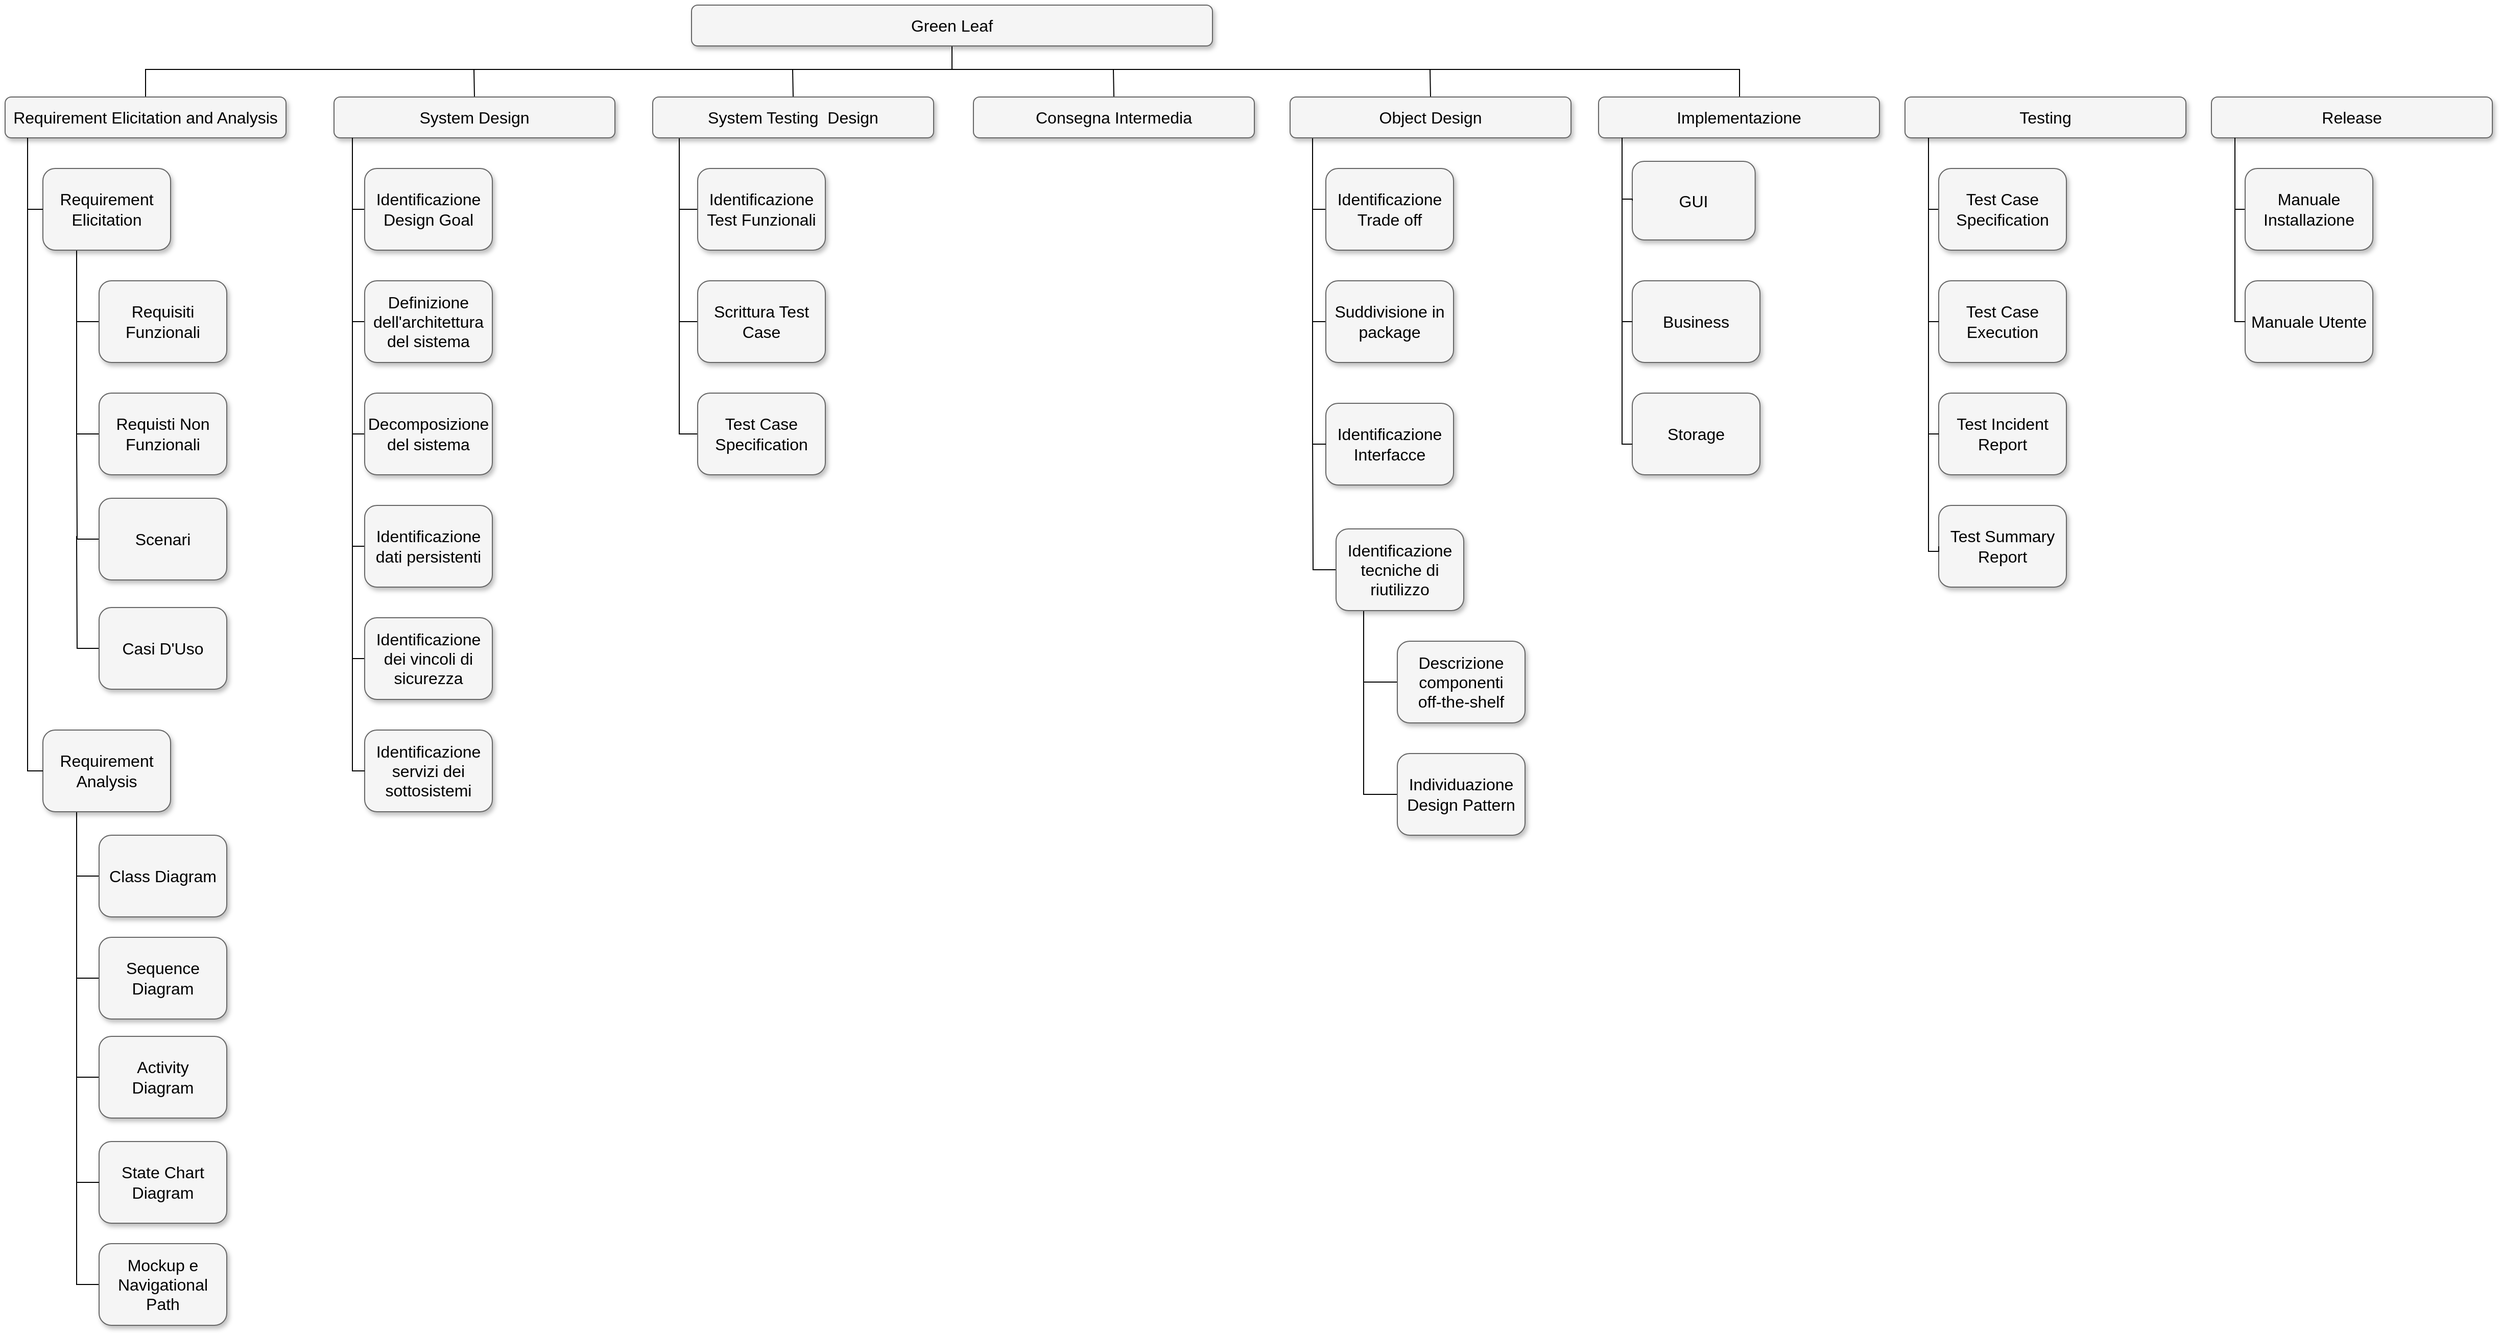 <mxfile version="20.5.3" type="device" pages="2"><diagram name="Page-1" id="b98fa263-6416-c6ec-5b7d-78bf54ef71d0"><mxGraphModel dx="865" dy="476" grid="1" gridSize="10" guides="1" tooltips="1" connect="1" arrows="1" fold="1" page="1" pageScale="1.5" pageWidth="1654" pageHeight="1169" background="#ffffff" math="0" shadow="0"><root><mxCell id="0" style=";html=1;"/><mxCell id="1" style=";html=1;" parent="0"/><mxCell id="QLeLLPufpNtnHvHfmXkB-13" style="edgeStyle=orthogonalEdgeStyle;rounded=0;orthogonalLoop=1;jettySize=auto;html=1;exitX=0.5;exitY=1;exitDx=0;exitDy=0;endArrow=none;endFill=0;" parent="1" source="303ed1de8c2c98b4-4" target="303ed1de8c2c98b4-8" edge="1"><mxGeometry relative="1" as="geometry"><Array as="points"><mxPoint x="947" y="273"/><mxPoint x="1718" y="273"/></Array></mxGeometry></mxCell><mxCell id="QLeLLPufpNtnHvHfmXkB-15" style="edgeStyle=orthogonalEdgeStyle;rounded=0;orthogonalLoop=1;jettySize=auto;html=1;exitX=0.5;exitY=1;exitDx=0;exitDy=0;entryX=0.5;entryY=0;entryDx=0;entryDy=0;endArrow=none;endFill=0;" parent="1" source="303ed1de8c2c98b4-4" target="303ed1de8c2c98b4-7" edge="1"><mxGeometry relative="1" as="geometry"><Array as="points"><mxPoint x="947" y="273"/><mxPoint x="158" y="273"/></Array></mxGeometry></mxCell><mxCell id="303ed1de8c2c98b4-4" value="Green Leaf" style="whiteSpace=wrap;html=1;rounded=1;shadow=1;strokeWidth=1;fontSize=16;align=center;fillColor=#f5f5f5;strokeColor=#666666;" parent="1" vertex="1"><mxGeometry x="692" y="210" width="510" height="40" as="geometry"/></mxCell><mxCell id="KwDoxbNSl7BmqgGzG9u1-25" style="edgeStyle=orthogonalEdgeStyle;rounded=0;orthogonalLoop=1;jettySize=auto;html=1;exitX=0.5;exitY=0;exitDx=0;exitDy=0;endArrow=none;endFill=0;" parent="1" source="303ed1de8c2c98b4-5" edge="1"><mxGeometry relative="1" as="geometry"><mxPoint x="479" y="273" as="targetPoint"/></mxGeometry></mxCell><mxCell id="303ed1de8c2c98b4-5" value="System Design" style="whiteSpace=wrap;html=1;rounded=1;shadow=1;strokeWidth=1;fontSize=16;align=center;fillColor=#f5f5f5;strokeColor=#666666;" parent="1" vertex="1"><mxGeometry x="342" y="300" width="275" height="40" as="geometry"/></mxCell><mxCell id="KwDoxbNSl7BmqgGzG9u1-32" style="edgeStyle=orthogonalEdgeStyle;rounded=0;orthogonalLoop=1;jettySize=auto;html=1;exitX=0.5;exitY=0;exitDx=0;exitDy=0;endArrow=none;endFill=0;" parent="1" source="303ed1de8c2c98b4-6" edge="1"><mxGeometry relative="1" as="geometry"><mxPoint x="1415" y="273" as="targetPoint"/></mxGeometry></mxCell><mxCell id="303ed1de8c2c98b4-7" value="Requirement Elicitation and Analysis" style="whiteSpace=wrap;html=1;rounded=1;shadow=1;strokeWidth=1;fontSize=16;align=center;fillColor=#f5f5f5;strokeColor=#666666;" parent="1" vertex="1"><mxGeometry x="20" y="300" width="275" height="40" as="geometry"/></mxCell><mxCell id="303ed1de8c2c98b4-8" value="Implementazione" style="whiteSpace=wrap;html=1;rounded=1;shadow=1;strokeWidth=1;fontSize=16;align=center;fillColor=#f5f5f5;strokeColor=#666666;" parent="1" vertex="1"><mxGeometry x="1580" y="300" width="275" height="40" as="geometry"/></mxCell><mxCell id="303ed1de8c2c98b4-9" value="Testing" style="whiteSpace=wrap;html=1;rounded=1;shadow=1;strokeWidth=1;fontSize=16;align=center;fillColor=#f5f5f5;strokeColor=#666666;" parent="1" vertex="1"><mxGeometry x="1880" y="300" width="275" height="40" as="geometry"/></mxCell><mxCell id="ctWxwHYvUhG39G6u4QSS-8" style="edgeStyle=orthogonalEdgeStyle;rounded=0;orthogonalLoop=1;jettySize=auto;html=1;exitX=0.25;exitY=1;exitDx=0;exitDy=0;entryX=0;entryY=0.5;entryDx=0;entryDy=0;endArrow=none;endFill=0;" parent="1" source="303ed1de8c2c98b4-15" target="303ed1de8c2c98b4-69" edge="1"><mxGeometry relative="1" as="geometry"><Array as="points"><mxPoint x="90" y="450"/><mxPoint x="90" y="630"/></Array></mxGeometry></mxCell><mxCell id="303ed1de8c2c98b4-15" value="Requirement&lt;br&gt;Elicitation" style="whiteSpace=wrap;html=1;rounded=1;shadow=1;strokeWidth=1;fontSize=16;align=center;fillColor=#f5f5f5;strokeColor=#666666;" parent="1" vertex="1"><mxGeometry x="57" y="370" width="125" height="80" as="geometry"/></mxCell><mxCell id="303ed1de8c2c98b4-69" value="Requisti Non Funzionali" style="whiteSpace=wrap;html=1;rounded=1;shadow=1;strokeWidth=1;fontSize=16;align=center;fillColor=#f5f5f5;strokeColor=#666666;" parent="1" vertex="1"><mxGeometry x="112" y="590" width="125" height="80" as="geometry"/></mxCell><mxCell id="KwDoxbNSl7BmqgGzG9u1-44" style="edgeStyle=orthogonalEdgeStyle;rounded=0;orthogonalLoop=1;jettySize=auto;html=1;exitX=0;exitY=0.5;exitDx=0;exitDy=0;endArrow=none;endFill=0;" parent="1" source="303ed1de8c2c98b4-70" edge="1"><mxGeometry relative="1" as="geometry"><mxPoint x="90" y="520" as="targetPoint"/></mxGeometry></mxCell><mxCell id="303ed1de8c2c98b4-70" value="Requisiti Funzionali" style="whiteSpace=wrap;html=1;rounded=1;shadow=1;strokeWidth=1;fontSize=16;align=center;fillColor=#f5f5f5;strokeColor=#666666;" parent="1" vertex="1"><mxGeometry x="112" y="480" width="125" height="80" as="geometry"/></mxCell><mxCell id="303ed1de8c2c98b4-99" style="edgeStyle=orthogonalEdgeStyle;html=1;startSize=6;endFill=0;endSize=6;strokeWidth=1;fontSize=16;rounded=0;endArrow=none;entryX=0;entryY=0.5;entryDx=0;entryDy=0;" parent="1" source="303ed1de8c2c98b4-7" target="303ed1de8c2c98b4-15" edge="1"><mxGeometry relative="1" as="geometry"><Array as="points"><mxPoint x="42" y="410"/></Array></mxGeometry></mxCell><mxCell id="ctWxwHYvUhG39G6u4QSS-23" style="edgeStyle=orthogonalEdgeStyle;rounded=0;orthogonalLoop=1;jettySize=auto;html=1;exitX=0.25;exitY=1;exitDx=0;exitDy=0;entryX=0;entryY=0.5;entryDx=0;entryDy=0;endArrow=none;endFill=0;" parent="1" source="ctWxwHYvUhG39G6u4QSS-10" target="ctWxwHYvUhG39G6u4QSS-22" edge="1"><mxGeometry relative="1" as="geometry"><Array as="points"><mxPoint x="90" y="1000"/><mxPoint x="90" y="1463"/></Array></mxGeometry></mxCell><mxCell id="ctWxwHYvUhG39G6u4QSS-10" value="Requirement&lt;br&gt;Analysis" style="whiteSpace=wrap;html=1;rounded=1;shadow=1;strokeWidth=1;fontSize=16;align=center;fillColor=#f5f5f5;strokeColor=#666666;" parent="1" vertex="1"><mxGeometry x="57" y="920" width="125" height="80" as="geometry"/></mxCell><mxCell id="ctWxwHYvUhG39G6u4QSS-11" style="edgeStyle=orthogonalEdgeStyle;html=1;startSize=6;endFill=0;endSize=6;strokeWidth=1;fontSize=16;rounded=0;endArrow=none;entryX=0;entryY=0.5;entryDx=0;entryDy=0;exitX=0.08;exitY=1.006;exitDx=0;exitDy=0;exitPerimeter=0;" parent="1" source="303ed1de8c2c98b4-7" target="ctWxwHYvUhG39G6u4QSS-10" edge="1"><mxGeometry relative="1" as="geometry"><Array as="points"><mxPoint x="42" y="960"/></Array><mxPoint x="32.0" y="430" as="sourcePoint"/><mxPoint x="47.0" y="500" as="targetPoint"/></mxGeometry></mxCell><mxCell id="1eCNtxdxoVtWDYe-QChT-2" style="edgeStyle=orthogonalEdgeStyle;rounded=0;orthogonalLoop=1;jettySize=auto;html=1;exitX=0;exitY=0.5;exitDx=0;exitDy=0;endArrow=none;endFill=0;" parent="1" source="ctWxwHYvUhG39G6u4QSS-12" edge="1"><mxGeometry relative="1" as="geometry"><mxPoint x="90" y="730" as="targetPoint"/></mxGeometry></mxCell><mxCell id="ctWxwHYvUhG39G6u4QSS-12" value="Casi D'Uso" style="whiteSpace=wrap;html=1;rounded=1;shadow=1;strokeWidth=1;fontSize=16;align=center;fillColor=#f5f5f5;strokeColor=#666666;" parent="1" vertex="1"><mxGeometry x="112" y="800" width="125" height="80" as="geometry"/></mxCell><mxCell id="1eCNtxdxoVtWDYe-QChT-1" style="edgeStyle=orthogonalEdgeStyle;rounded=0;orthogonalLoop=1;jettySize=auto;html=1;exitX=0;exitY=0.5;exitDx=0;exitDy=0;endArrow=none;endFill=0;" parent="1" source="ctWxwHYvUhG39G6u4QSS-13" edge="1"><mxGeometry relative="1" as="geometry"><mxPoint x="90" y="630" as="targetPoint"/></mxGeometry></mxCell><mxCell id="ctWxwHYvUhG39G6u4QSS-13" value="Scenari" style="whiteSpace=wrap;html=1;rounded=1;shadow=1;strokeWidth=1;fontSize=16;align=center;fillColor=#f5f5f5;strokeColor=#666666;" parent="1" vertex="1"><mxGeometry x="112" y="693" width="125" height="80" as="geometry"/></mxCell><mxCell id="KwDoxbNSl7BmqgGzG9u1-39" style="edgeStyle=orthogonalEdgeStyle;rounded=0;orthogonalLoop=1;jettySize=auto;html=1;exitX=0;exitY=0.5;exitDx=0;exitDy=0;endArrow=none;endFill=0;" parent="1" source="ctWxwHYvUhG39G6u4QSS-14" edge="1"><mxGeometry relative="1" as="geometry"><mxPoint x="90" y="1163" as="targetPoint"/></mxGeometry></mxCell><mxCell id="ctWxwHYvUhG39G6u4QSS-14" value="Sequence Diagram" style="whiteSpace=wrap;html=1;rounded=1;shadow=1;strokeWidth=1;fontSize=16;align=center;fillColor=#f5f5f5;strokeColor=#666666;" parent="1" vertex="1"><mxGeometry x="112" y="1123" width="125" height="80" as="geometry"/></mxCell><mxCell id="KwDoxbNSl7BmqgGzG9u1-37" style="edgeStyle=orthogonalEdgeStyle;rounded=0;orthogonalLoop=1;jettySize=auto;html=1;exitX=0;exitY=0.5;exitDx=0;exitDy=0;endArrow=none;endFill=0;" parent="1" source="ctWxwHYvUhG39G6u4QSS-15" edge="1"><mxGeometry relative="1" as="geometry"><mxPoint x="90" y="1063" as="targetPoint"/></mxGeometry></mxCell><mxCell id="ctWxwHYvUhG39G6u4QSS-15" value="Class Diagram" style="whiteSpace=wrap;html=1;rounded=1;shadow=1;strokeWidth=1;fontSize=16;align=center;fillColor=#f5f5f5;strokeColor=#666666;" parent="1" vertex="1"><mxGeometry x="112" y="1023" width="125" height="80" as="geometry"/></mxCell><mxCell id="ctWxwHYvUhG39G6u4QSS-20" value="State Chart Diagram" style="whiteSpace=wrap;html=1;rounded=1;shadow=1;strokeWidth=1;fontSize=16;align=center;fillColor=#f5f5f5;strokeColor=#666666;" parent="1" vertex="1"><mxGeometry x="112" y="1323" width="125" height="80" as="geometry"/></mxCell><mxCell id="ctWxwHYvUhG39G6u4QSS-22" value="Mockup e Navigational Path" style="whiteSpace=wrap;html=1;rounded=1;shadow=1;strokeWidth=1;fontSize=16;align=center;fillColor=#f5f5f5;strokeColor=#666666;" parent="1" vertex="1"><mxGeometry x="112" y="1423" width="125" height="80" as="geometry"/></mxCell><mxCell id="KwDoxbNSl7BmqgGzG9u1-68" style="edgeStyle=orthogonalEdgeStyle;rounded=0;orthogonalLoop=1;jettySize=auto;html=1;exitX=0;exitY=0.5;exitDx=0;exitDy=0;endArrow=none;endFill=0;" parent="1" source="ctWxwHYvUhG39G6u4QSS-29" edge="1"><mxGeometry relative="1" as="geometry"><mxPoint x="360" y="410" as="targetPoint"/></mxGeometry></mxCell><mxCell id="ctWxwHYvUhG39G6u4QSS-29" value="Identificazione Design Goal" style="whiteSpace=wrap;html=1;rounded=1;shadow=1;strokeWidth=1;fontSize=16;align=center;fillColor=#f5f5f5;strokeColor=#666666;" parent="1" vertex="1"><mxGeometry x="372" y="370" width="125" height="80" as="geometry"/></mxCell><mxCell id="KwDoxbNSl7BmqgGzG9u1-70" style="edgeStyle=orthogonalEdgeStyle;rounded=0;orthogonalLoop=1;jettySize=auto;html=1;exitX=0;exitY=0.5;exitDx=0;exitDy=0;endArrow=none;endFill=0;" parent="1" source="ctWxwHYvUhG39G6u4QSS-30" edge="1"><mxGeometry relative="1" as="geometry"><mxPoint x="360" y="520" as="targetPoint"/></mxGeometry></mxCell><mxCell id="ctWxwHYvUhG39G6u4QSS-30" value="Definizione dell'architettura del sistema" style="whiteSpace=wrap;html=1;rounded=1;shadow=1;strokeWidth=1;fontSize=16;align=center;fillColor=#f5f5f5;strokeColor=#666666;" parent="1" vertex="1"><mxGeometry x="372" y="480" width="125" height="80" as="geometry"/></mxCell><mxCell id="KwDoxbNSl7BmqgGzG9u1-72" style="edgeStyle=orthogonalEdgeStyle;rounded=0;orthogonalLoop=1;jettySize=auto;html=1;exitX=0;exitY=0.5;exitDx=0;exitDy=0;endArrow=none;endFill=0;" parent="1" source="ctWxwHYvUhG39G6u4QSS-31" edge="1"><mxGeometry relative="1" as="geometry"><mxPoint x="360" y="630" as="targetPoint"/></mxGeometry></mxCell><mxCell id="ctWxwHYvUhG39G6u4QSS-31" value="Decomposizione del sistema" style="whiteSpace=wrap;html=1;rounded=1;shadow=1;strokeWidth=1;fontSize=16;align=center;fillColor=#f5f5f5;strokeColor=#666666;" parent="1" vertex="1"><mxGeometry x="372" y="590" width="125" height="80" as="geometry"/></mxCell><mxCell id="KwDoxbNSl7BmqgGzG9u1-74" style="edgeStyle=orthogonalEdgeStyle;rounded=0;orthogonalLoop=1;jettySize=auto;html=1;exitX=0;exitY=0.5;exitDx=0;exitDy=0;endArrow=none;endFill=0;" parent="1" source="ctWxwHYvUhG39G6u4QSS-32" edge="1"><mxGeometry relative="1" as="geometry"><mxPoint x="360" y="740" as="targetPoint"/></mxGeometry></mxCell><mxCell id="ctWxwHYvUhG39G6u4QSS-32" value="Identificazione dati persistenti" style="whiteSpace=wrap;html=1;rounded=1;shadow=1;strokeWidth=1;fontSize=16;align=center;fillColor=#f5f5f5;strokeColor=#666666;" parent="1" vertex="1"><mxGeometry x="372" y="700" width="125" height="80" as="geometry"/></mxCell><mxCell id="KwDoxbNSl7BmqgGzG9u1-78" style="edgeStyle=orthogonalEdgeStyle;rounded=0;orthogonalLoop=1;jettySize=auto;html=1;exitX=0;exitY=0.5;exitDx=0;exitDy=0;endArrow=none;endFill=0;" parent="1" source="ctWxwHYvUhG39G6u4QSS-33" edge="1"><mxGeometry relative="1" as="geometry"><mxPoint x="360" y="850" as="targetPoint"/></mxGeometry></mxCell><mxCell id="ctWxwHYvUhG39G6u4QSS-33" value="Identificazione dei vincoli di sicurezza" style="whiteSpace=wrap;html=1;rounded=1;shadow=1;strokeWidth=1;fontSize=16;align=center;fillColor=#f5f5f5;strokeColor=#666666;" parent="1" vertex="1"><mxGeometry x="372" y="810" width="125" height="80" as="geometry"/></mxCell><mxCell id="ctWxwHYvUhG39G6u4QSS-34" value="Identificazione servizi dei sottosistemi" style="whiteSpace=wrap;html=1;rounded=1;shadow=1;strokeWidth=1;fontSize=16;align=center;fillColor=#f5f5f5;strokeColor=#666666;" parent="1" vertex="1"><mxGeometry x="372" y="920" width="125" height="80" as="geometry"/></mxCell><mxCell id="ctWxwHYvUhG39G6u4QSS-42" style="edgeStyle=orthogonalEdgeStyle;html=1;startSize=6;endFill=0;endSize=6;strokeWidth=1;fontSize=16;rounded=0;endArrow=none;entryX=0;entryY=0.5;entryDx=0;entryDy=0;" parent="1" source="303ed1de8c2c98b4-5" target="ctWxwHYvUhG39G6u4QSS-34" edge="1"><mxGeometry relative="1" as="geometry"><Array as="points"><mxPoint x="360" y="960"/></Array><mxPoint x="361.999" y="350" as="sourcePoint"/><mxPoint x="372" y="860" as="targetPoint"/></mxGeometry></mxCell><mxCell id="KwDoxbNSl7BmqgGzG9u1-56" style="edgeStyle=orthogonalEdgeStyle;rounded=0;orthogonalLoop=1;jettySize=auto;html=1;exitX=0;exitY=0.5;exitDx=0;exitDy=0;endArrow=none;endFill=0;" parent="1" source="ctWxwHYvUhG39G6u4QSS-44" edge="1"><mxGeometry relative="1" as="geometry"><mxPoint x="1300" y="410" as="targetPoint"/></mxGeometry></mxCell><mxCell id="ctWxwHYvUhG39G6u4QSS-44" value="Identificazione Trade off" style="whiteSpace=wrap;html=1;rounded=1;shadow=1;strokeWidth=1;fontSize=16;align=center;fillColor=#f5f5f5;strokeColor=#666666;" parent="1" vertex="1"><mxGeometry x="1313" y="370" width="125" height="80" as="geometry"/></mxCell><mxCell id="KwDoxbNSl7BmqgGzG9u1-58" style="edgeStyle=orthogonalEdgeStyle;rounded=0;orthogonalLoop=1;jettySize=auto;html=1;exitX=0;exitY=0.5;exitDx=0;exitDy=0;endArrow=none;endFill=0;" parent="1" source="ctWxwHYvUhG39G6u4QSS-45" edge="1"><mxGeometry relative="1" as="geometry"><mxPoint x="1300" y="520" as="targetPoint"/></mxGeometry></mxCell><mxCell id="ctWxwHYvUhG39G6u4QSS-45" value="Suddivisione in package" style="whiteSpace=wrap;html=1;rounded=1;shadow=1;strokeWidth=1;fontSize=16;align=center;fillColor=#f5f5f5;strokeColor=#666666;" parent="1" vertex="1"><mxGeometry x="1313" y="480" width="125" height="80" as="geometry"/></mxCell><mxCell id="ctWxwHYvUhG39G6u4QSS-56" style="edgeStyle=orthogonalEdgeStyle;rounded=0;orthogonalLoop=1;jettySize=auto;html=1;exitX=0.25;exitY=1;exitDx=0;exitDy=0;entryX=0;entryY=0.5;entryDx=0;entryDy=0;endArrow=none;endFill=0;" parent="1" source="ctWxwHYvUhG39G6u4QSS-46" target="ctWxwHYvUhG39G6u4QSS-48" edge="1"><mxGeometry relative="1" as="geometry"><Array as="points"><mxPoint x="1350" y="803"/><mxPoint x="1350" y="983"/></Array></mxGeometry></mxCell><mxCell id="KwDoxbNSl7BmqgGzG9u1-60" style="edgeStyle=orthogonalEdgeStyle;rounded=0;orthogonalLoop=1;jettySize=auto;html=1;exitX=0;exitY=0.5;exitDx=0;exitDy=0;endArrow=none;endFill=0;" parent="1" source="ctWxwHYvUhG39G6u4QSS-46" edge="1"><mxGeometry relative="1" as="geometry"><mxPoint x="1300" y="630" as="targetPoint"/></mxGeometry></mxCell><mxCell id="ctWxwHYvUhG39G6u4QSS-46" value="Identificazione tecniche di riutilizzo" style="whiteSpace=wrap;html=1;rounded=1;shadow=1;strokeWidth=1;fontSize=16;align=center;fillColor=#f5f5f5;strokeColor=#666666;" parent="1" vertex="1"><mxGeometry x="1323" y="723" width="125" height="80" as="geometry"/></mxCell><mxCell id="KwDoxbNSl7BmqgGzG9u1-54" style="edgeStyle=orthogonalEdgeStyle;rounded=0;orthogonalLoop=1;jettySize=auto;html=1;exitX=0;exitY=0.5;exitDx=0;exitDy=0;endArrow=none;endFill=0;" parent="1" source="ctWxwHYvUhG39G6u4QSS-47" edge="1"><mxGeometry relative="1" as="geometry"><mxPoint x="1350" y="873" as="targetPoint"/></mxGeometry></mxCell><mxCell id="ctWxwHYvUhG39G6u4QSS-47" value="Descrizione componenti &lt;br&gt;off-the-shelf" style="whiteSpace=wrap;html=1;rounded=1;shadow=1;strokeWidth=1;fontSize=16;align=center;fillColor=#f5f5f5;strokeColor=#666666;" parent="1" vertex="1"><mxGeometry x="1383" y="833" width="125" height="80" as="geometry"/></mxCell><mxCell id="ctWxwHYvUhG39G6u4QSS-48" value="Individuazione Design Pattern" style="whiteSpace=wrap;html=1;rounded=1;shadow=1;strokeWidth=1;fontSize=16;align=center;fillColor=#f5f5f5;strokeColor=#666666;" parent="1" vertex="1"><mxGeometry x="1383" y="943" width="125" height="80" as="geometry"/></mxCell><mxCell id="ctWxwHYvUhG39G6u4QSS-49" value="Identificazione Interfacce" style="whiteSpace=wrap;html=1;rounded=1;shadow=1;strokeWidth=1;fontSize=16;align=center;fillColor=#f5f5f5;strokeColor=#666666;" parent="1" vertex="1"><mxGeometry x="1313" y="600" width="125" height="80" as="geometry"/></mxCell><mxCell id="ctWxwHYvUhG39G6u4QSS-54" style="edgeStyle=orthogonalEdgeStyle;html=1;startSize=6;endFill=0;endSize=6;strokeWidth=1;fontSize=16;rounded=0;endArrow=none;entryX=0;entryY=0.5;entryDx=0;entryDy=0;" parent="1" target="ctWxwHYvUhG39G6u4QSS-49" edge="1"><mxGeometry relative="1" as="geometry"><Array as="points"><mxPoint x="1300" y="640"/></Array><mxPoint x="1300" y="340" as="sourcePoint"/><mxPoint x="1313" y="860" as="targetPoint"/></mxGeometry></mxCell><mxCell id="ctWxwHYvUhG39G6u4QSS-63" value="GUI" style="whiteSpace=wrap;html=1;rounded=1;shadow=1;strokeWidth=1;fontSize=16;align=center;fillColor=#f5f5f5;strokeColor=#666666;" parent="1" vertex="1"><mxGeometry x="1613" y="363" width="120.31" height="77" as="geometry"/></mxCell><mxCell id="ctWxwHYvUhG39G6u4QSS-66" value="Business" style="whiteSpace=wrap;html=1;rounded=1;shadow=1;strokeWidth=1;fontSize=16;align=center;fillColor=#f5f5f5;strokeColor=#666666;" parent="1" vertex="1"><mxGeometry x="1613" y="480" width="125" height="80" as="geometry"/></mxCell><mxCell id="ctWxwHYvUhG39G6u4QSS-68" style="edgeStyle=orthogonalEdgeStyle;html=1;startSize=6;endFill=0;endSize=6;strokeWidth=1;fontSize=16;rounded=0;endArrow=none;entryX=0;entryY=0.5;entryDx=0;entryDy=0;" parent="1" target="ctWxwHYvUhG39G6u4QSS-63" edge="1"><mxGeometry relative="1" as="geometry"><Array as="points"><mxPoint x="1603" y="400"/></Array><mxPoint x="1602.999" y="340" as="sourcePoint"/><mxPoint x="1613" y="520" as="targetPoint"/></mxGeometry></mxCell><mxCell id="ctWxwHYvUhG39G6u4QSS-73" style="edgeStyle=orthogonalEdgeStyle;html=1;startSize=6;endFill=0;endSize=6;strokeWidth=1;fontSize=16;rounded=0;endArrow=none;entryX=0;entryY=0.5;entryDx=0;entryDy=0;" parent="1" target="ctWxwHYvUhG39G6u4QSS-74" edge="1"><mxGeometry relative="1" as="geometry"><Array as="points"><mxPoint x="1903" y="410"/></Array><mxPoint x="1902.999" y="340" as="sourcePoint"/><mxPoint x="1917.94" y="410" as="targetPoint"/></mxGeometry></mxCell><mxCell id="ctWxwHYvUhG39G6u4QSS-74" value="Test Case Specification" style="whiteSpace=wrap;html=1;rounded=1;shadow=1;strokeWidth=1;fontSize=16;align=center;fillColor=#f5f5f5;strokeColor=#666666;" parent="1" vertex="1"><mxGeometry x="1913" y="370" width="125" height="80" as="geometry"/></mxCell><mxCell id="ctWxwHYvUhG39G6u4QSS-75" value="Test Case Execution" style="whiteSpace=wrap;html=1;rounded=1;shadow=1;strokeWidth=1;fontSize=16;align=center;fillColor=#f5f5f5;strokeColor=#666666;" parent="1" vertex="1"><mxGeometry x="1913" y="480" width="125" height="80" as="geometry"/></mxCell><mxCell id="ctWxwHYvUhG39G6u4QSS-76" value="Test Incident Report" style="whiteSpace=wrap;html=1;rounded=1;shadow=1;strokeWidth=1;fontSize=16;align=center;fillColor=#f5f5f5;strokeColor=#666666;" parent="1" vertex="1"><mxGeometry x="1913" y="590" width="125" height="80" as="geometry"/></mxCell><mxCell id="ctWxwHYvUhG39G6u4QSS-77" style="edgeStyle=orthogonalEdgeStyle;html=1;startSize=6;endFill=0;endSize=6;strokeWidth=1;fontSize=16;rounded=0;endArrow=none;entryX=0;entryY=0.5;entryDx=0;entryDy=0;" parent="1" target="ctWxwHYvUhG39G6u4QSS-75" edge="1"><mxGeometry relative="1" as="geometry"><Array as="points"><mxPoint x="1903" y="520"/></Array><mxPoint x="1902.999" y="340" as="sourcePoint"/><mxPoint x="1913" y="410" as="targetPoint"/></mxGeometry></mxCell><mxCell id="ctWxwHYvUhG39G6u4QSS-78" style="edgeStyle=orthogonalEdgeStyle;html=1;startSize=6;endFill=0;endSize=6;strokeWidth=1;fontSize=16;rounded=0;endArrow=none;entryX=0;entryY=0.5;entryDx=0;entryDy=0;" parent="1" target="ctWxwHYvUhG39G6u4QSS-76" edge="1"><mxGeometry relative="1" as="geometry"><Array as="points"><mxPoint x="1903" y="630"/></Array><mxPoint x="1902.999" y="340" as="sourcePoint"/><mxPoint x="1913" y="520" as="targetPoint"/></mxGeometry></mxCell><mxCell id="aOxX0tB8OdXUSAvlvv5R-6" value="Storage" style="whiteSpace=wrap;html=1;rounded=1;shadow=1;strokeWidth=1;fontSize=16;align=center;fillColor=#f5f5f5;strokeColor=#666666;" parent="1" vertex="1"><mxGeometry x="1613" y="590" width="125" height="80" as="geometry"/></mxCell><mxCell id="QLeLLPufpNtnHvHfmXkB-1" value="Test Summary Report" style="whiteSpace=wrap;html=1;rounded=1;shadow=1;strokeWidth=1;fontSize=16;align=center;fillColor=#f5f5f5;strokeColor=#666666;" parent="1" vertex="1"><mxGeometry x="1913" y="700" width="125" height="80" as="geometry"/></mxCell><mxCell id="QLeLLPufpNtnHvHfmXkB-2" style="edgeStyle=orthogonalEdgeStyle;html=1;startSize=6;endFill=0;endSize=6;strokeWidth=1;fontSize=16;rounded=0;endArrow=none;entryX=0;entryY=0.5;entryDx=0;entryDy=0;" parent="1" target="QLeLLPufpNtnHvHfmXkB-1" edge="1"><mxGeometry relative="1" as="geometry"><Array as="points"><mxPoint x="1903" y="745"/></Array><mxPoint x="1902.999" y="455" as="sourcePoint"/><mxPoint x="1913" y="635" as="targetPoint"/></mxGeometry></mxCell><mxCell id="QLeLLPufpNtnHvHfmXkB-5" value="Release" style="whiteSpace=wrap;html=1;rounded=1;shadow=1;strokeWidth=1;fontSize=16;align=center;fillColor=#f5f5f5;strokeColor=#666666;" parent="1" vertex="1"><mxGeometry x="2180" y="300" width="275" height="40" as="geometry"/></mxCell><mxCell id="QLeLLPufpNtnHvHfmXkB-8" style="edgeStyle=orthogonalEdgeStyle;html=1;startSize=6;endFill=0;endSize=6;strokeWidth=1;fontSize=16;rounded=0;endArrow=none;entryX=0;entryY=0.5;entryDx=0;entryDy=0;" parent="1" target="QLeLLPufpNtnHvHfmXkB-9" edge="1"><mxGeometry relative="1" as="geometry"><Array as="points"><mxPoint x="2203" y="410"/></Array><mxPoint x="2202.999" y="340" as="sourcePoint"/><mxPoint x="2217.94" y="410" as="targetPoint"/></mxGeometry></mxCell><mxCell id="QLeLLPufpNtnHvHfmXkB-9" value="Manuale Installazione" style="whiteSpace=wrap;html=1;rounded=1;shadow=1;strokeWidth=1;fontSize=16;align=center;fillColor=#f5f5f5;strokeColor=#666666;" parent="1" vertex="1"><mxGeometry x="2213" y="370" width="125" height="80" as="geometry"/></mxCell><mxCell id="QLeLLPufpNtnHvHfmXkB-10" value="Manuale Utente" style="whiteSpace=wrap;html=1;rounded=1;shadow=1;strokeWidth=1;fontSize=16;align=center;fillColor=#f5f5f5;strokeColor=#666666;" parent="1" vertex="1"><mxGeometry x="2213" y="480" width="125" height="80" as="geometry"/></mxCell><mxCell id="QLeLLPufpNtnHvHfmXkB-11" style="edgeStyle=orthogonalEdgeStyle;html=1;startSize=6;endFill=0;endSize=6;strokeWidth=1;fontSize=16;rounded=0;endArrow=none;entryX=0;entryY=0.5;entryDx=0;entryDy=0;" parent="1" target="QLeLLPufpNtnHvHfmXkB-10" edge="1"><mxGeometry relative="1" as="geometry"><Array as="points"><mxPoint x="2203" y="520"/></Array><mxPoint x="2202.999" y="340" as="sourcePoint"/><mxPoint x="2213" y="410" as="targetPoint"/></mxGeometry></mxCell><mxCell id="KwDoxbNSl7BmqgGzG9u1-41" style="edgeStyle=orthogonalEdgeStyle;rounded=0;orthogonalLoop=1;jettySize=auto;html=1;exitX=0;exitY=0.5;exitDx=0;exitDy=0;endArrow=none;endFill=0;" parent="1" source="KwDoxbNSl7BmqgGzG9u1-5" edge="1"><mxGeometry relative="1" as="geometry"><mxPoint x="90" y="1260" as="targetPoint"/></mxGeometry></mxCell><mxCell id="KwDoxbNSl7BmqgGzG9u1-5" value="Activity&lt;br&gt;Diagram" style="whiteSpace=wrap;html=1;rounded=1;shadow=1;strokeWidth=1;fontSize=16;align=center;fillColor=#f5f5f5;strokeColor=#666666;" parent="1" vertex="1"><mxGeometry x="112" y="1220" width="125" height="80" as="geometry"/></mxCell><mxCell id="KwDoxbNSl7BmqgGzG9u1-17" style="edgeStyle=orthogonalEdgeStyle;rounded=0;orthogonalLoop=1;jettySize=auto;html=1;exitX=0.25;exitY=1;exitDx=0;exitDy=0;endArrow=none;endFill=0;entryX=0;entryY=0.5;entryDx=0;entryDy=0;" parent="1" source="KwDoxbNSl7BmqgGzG9u1-10" target="KwDoxbNSl7BmqgGzG9u1-15" edge="1"><mxGeometry relative="1" as="geometry"><mxPoint x="722.526" y="733" as="targetPoint"/><Array as="points"><mxPoint x="680" y="340"/><mxPoint x="680" y="630"/></Array></mxGeometry></mxCell><mxCell id="KwDoxbNSl7BmqgGzG9u1-28" style="edgeStyle=orthogonalEdgeStyle;rounded=0;orthogonalLoop=1;jettySize=auto;html=1;exitX=0.5;exitY=0;exitDx=0;exitDy=0;endArrow=none;endFill=0;" parent="1" source="KwDoxbNSl7BmqgGzG9u1-10" edge="1"><mxGeometry relative="1" as="geometry"><mxPoint x="791" y="273" as="targetPoint"/></mxGeometry></mxCell><mxCell id="KwDoxbNSl7BmqgGzG9u1-10" value="System Testing&amp;nbsp; Design" style="whiteSpace=wrap;html=1;rounded=1;shadow=1;strokeWidth=1;fontSize=16;align=center;fillColor=#f5f5f5;strokeColor=#666666;" parent="1" vertex="1"><mxGeometry x="654" y="300" width="275" height="40" as="geometry"/></mxCell><mxCell id="KwDoxbNSl7BmqgGzG9u1-30" style="edgeStyle=orthogonalEdgeStyle;rounded=0;orthogonalLoop=1;jettySize=auto;html=1;exitX=0.5;exitY=0;exitDx=0;exitDy=0;endArrow=none;endFill=0;" parent="1" source="KwDoxbNSl7BmqgGzG9u1-11" edge="1"><mxGeometry relative="1" as="geometry"><mxPoint x="1105" y="273" as="targetPoint"/></mxGeometry></mxCell><mxCell id="KwDoxbNSl7BmqgGzG9u1-11" value="Consegna Intermedia" style="whiteSpace=wrap;html=1;rounded=1;shadow=1;strokeWidth=1;fontSize=16;align=center;fillColor=#f5f5f5;strokeColor=#666666;" parent="1" vertex="1"><mxGeometry x="968" y="300" width="275" height="40" as="geometry"/></mxCell><mxCell id="KwDoxbNSl7BmqgGzG9u1-48" style="edgeStyle=orthogonalEdgeStyle;rounded=0;orthogonalLoop=1;jettySize=auto;html=1;exitX=0;exitY=0.5;exitDx=0;exitDy=0;endArrow=none;endFill=0;" parent="1" source="KwDoxbNSl7BmqgGzG9u1-12" edge="1"><mxGeometry relative="1" as="geometry"><mxPoint x="680" y="410" as="targetPoint"/></mxGeometry></mxCell><mxCell id="KwDoxbNSl7BmqgGzG9u1-12" value="Identificazione Test Funzionali" style="whiteSpace=wrap;html=1;rounded=1;shadow=1;strokeWidth=1;fontSize=16;align=center;fillColor=#f5f5f5;strokeColor=#666666;" parent="1" vertex="1"><mxGeometry x="698" y="370" width="125" height="80" as="geometry"/></mxCell><mxCell id="KwDoxbNSl7BmqgGzG9u1-52" style="edgeStyle=orthogonalEdgeStyle;rounded=0;orthogonalLoop=1;jettySize=auto;html=1;exitX=0;exitY=0.5;exitDx=0;exitDy=0;endArrow=none;endFill=0;" parent="1" source="KwDoxbNSl7BmqgGzG9u1-13" edge="1"><mxGeometry relative="1" as="geometry"><mxPoint x="680" y="520" as="targetPoint"/></mxGeometry></mxCell><mxCell id="KwDoxbNSl7BmqgGzG9u1-13" value="Scrittura Test Case" style="whiteSpace=wrap;html=1;rounded=1;shadow=1;strokeWidth=1;fontSize=16;align=center;fillColor=#f5f5f5;strokeColor=#666666;" parent="1" vertex="1"><mxGeometry x="698" y="480" width="125" height="80" as="geometry"/></mxCell><mxCell id="KwDoxbNSl7BmqgGzG9u1-15" value="Test Case Specification" style="whiteSpace=wrap;html=1;rounded=1;shadow=1;strokeWidth=1;fontSize=16;align=center;fillColor=#f5f5f5;strokeColor=#666666;" parent="1" vertex="1"><mxGeometry x="698" y="590" width="125" height="80" as="geometry"/></mxCell><mxCell id="KwDoxbNSl7BmqgGzG9u1-42" value="" style="endArrow=none;html=1;rounded=0;exitX=0;exitY=0.5;exitDx=0;exitDy=0;" parent="1" source="ctWxwHYvUhG39G6u4QSS-20" edge="1"><mxGeometry width="50" height="50" relative="1" as="geometry"><mxPoint x="110" y="1360" as="sourcePoint"/><mxPoint x="90" y="1363" as="targetPoint"/></mxGeometry></mxCell><mxCell id="303ed1de8c2c98b4-6" value="Object Design" style="whiteSpace=wrap;html=1;rounded=1;shadow=1;strokeWidth=1;fontSize=16;align=center;fillColor=#f5f5f5;strokeColor=#666666;" parent="1" vertex="1"><mxGeometry x="1278" y="300" width="275" height="40" as="geometry"/></mxCell><mxCell id="QgzhYLOQ_coVEKYfHej1-2" value="" style="endArrow=none;html=1;rounded=0;exitX=0;exitY=0.5;exitDx=0;exitDy=0;" parent="1" source="ctWxwHYvUhG39G6u4QSS-66" edge="1"><mxGeometry width="50" height="50" relative="1" as="geometry"><mxPoint x="1616.0" y="520" as="sourcePoint"/><mxPoint x="1603" y="400" as="targetPoint"/><Array as="points"><mxPoint x="1603" y="520"/></Array></mxGeometry></mxCell><mxCell id="QgzhYLOQ_coVEKYfHej1-3" value="" style="endArrow=none;html=1;rounded=0;exitX=0;exitY=0.5;exitDx=0;exitDy=0;" parent="1" edge="1"><mxGeometry width="50" height="50" relative="1" as="geometry"><mxPoint x="1613.0" y="640" as="sourcePoint"/><mxPoint x="1603.0" y="520" as="targetPoint"/><Array as="points"><mxPoint x="1603" y="640"/></Array></mxGeometry></mxCell></root></mxGraphModel></diagram><diagram id="L3bxwOPfeiLFkVOaKaQH" name="Pagina-2"><mxGraphModel dx="1422" dy="786" grid="1" gridSize="10" guides="1" tooltips="1" connect="1" arrows="1" fold="1" page="1" pageScale="1" pageWidth="827" pageHeight="1169" math="0" shadow="0"><root><mxCell id="0"/><mxCell id="1" parent="0"/><mxCell id="XHO6X5UGvvl28tySbYtB-1" style="edgeStyle=orthogonalEdgeStyle;rounded=0;orthogonalLoop=1;jettySize=auto;html=1;exitX=0.5;exitY=1;exitDx=0;exitDy=0;endArrow=none;endFill=0;" parent="1" source="XHO6X5UGvvl28tySbYtB-3" target="XHO6X5UGvvl28tySbYtB-8" edge="1"><mxGeometry relative="1" as="geometry"><Array as="points"><mxPoint x="947" y="273"/><mxPoint x="1718" y="273"/></Array></mxGeometry></mxCell><mxCell id="XHO6X5UGvvl28tySbYtB-2" style="edgeStyle=orthogonalEdgeStyle;rounded=0;orthogonalLoop=1;jettySize=auto;html=1;exitX=0.5;exitY=1;exitDx=0;exitDy=0;entryX=0.5;entryY=0;entryDx=0;entryDy=0;endArrow=none;endFill=0;" parent="1" source="XHO6X5UGvvl28tySbYtB-3" target="XHO6X5UGvvl28tySbYtB-7" edge="1"><mxGeometry relative="1" as="geometry"><Array as="points"><mxPoint x="947" y="273"/><mxPoint x="158" y="273"/></Array></mxGeometry></mxCell><mxCell id="XHO6X5UGvvl28tySbYtB-3" value="Green Leaf" style="whiteSpace=wrap;html=1;rounded=1;shadow=1;strokeWidth=1;fontSize=16;align=center;fillColor=#f5f5f5;strokeColor=#666666;" parent="1" vertex="1"><mxGeometry x="692" y="210" width="510" height="40" as="geometry"/></mxCell><mxCell id="XHO6X5UGvvl28tySbYtB-4" style="edgeStyle=orthogonalEdgeStyle;rounded=0;orthogonalLoop=1;jettySize=auto;html=1;exitX=0.5;exitY=0;exitDx=0;exitDy=0;endArrow=none;endFill=0;" parent="1" source="XHO6X5UGvvl28tySbYtB-5" edge="1"><mxGeometry relative="1" as="geometry"><mxPoint x="479" y="273" as="targetPoint"/></mxGeometry></mxCell><mxCell id="XHO6X5UGvvl28tySbYtB-5" value="System Design" style="whiteSpace=wrap;html=1;rounded=1;shadow=1;strokeWidth=1;fontSize=16;align=center;fillColor=#f5f5f5;strokeColor=#666666;" parent="1" vertex="1"><mxGeometry x="342" y="300" width="275" height="40" as="geometry"/></mxCell><mxCell id="XHO6X5UGvvl28tySbYtB-6" style="edgeStyle=orthogonalEdgeStyle;rounded=0;orthogonalLoop=1;jettySize=auto;html=1;exitX=0.5;exitY=0;exitDx=0;exitDy=0;endArrow=none;endFill=0;" parent="1" source="XHO6X5UGvvl28tySbYtB-99" edge="1"><mxGeometry relative="1" as="geometry"><mxPoint x="1415" y="273" as="targetPoint"/></mxGeometry></mxCell><mxCell id="XHO6X5UGvvl28tySbYtB-7" value="Requirement Elicitation and Analysis" style="whiteSpace=wrap;html=1;rounded=1;shadow=1;strokeWidth=1;fontSize=16;align=center;fillColor=#f5f5f5;strokeColor=#666666;" parent="1" vertex="1"><mxGeometry x="20" y="300" width="275" height="40" as="geometry"/></mxCell><mxCell id="XHO6X5UGvvl28tySbYtB-8" value="Implementazione" style="whiteSpace=wrap;html=1;rounded=1;shadow=1;strokeWidth=1;fontSize=16;align=center;fillColor=#f5f5f5;strokeColor=#666666;" parent="1" vertex="1"><mxGeometry x="1580" y="300" width="275" height="40" as="geometry"/></mxCell><mxCell id="XHO6X5UGvvl28tySbYtB-9" value="Testing" style="whiteSpace=wrap;html=1;rounded=1;shadow=1;strokeWidth=1;fontSize=16;align=center;fillColor=#f5f5f5;strokeColor=#666666;" parent="1" vertex="1"><mxGeometry x="1880" y="300" width="275" height="40" as="geometry"/></mxCell><mxCell id="XHO6X5UGvvl28tySbYtB-10" style="edgeStyle=orthogonalEdgeStyle;rounded=0;orthogonalLoop=1;jettySize=auto;html=1;exitX=0.25;exitY=1;exitDx=0;exitDy=0;entryX=0;entryY=0.5;entryDx=0;entryDy=0;endArrow=none;endFill=0;" parent="1" source="XHO6X5UGvvl28tySbYtB-11" target="XHO6X5UGvvl28tySbYtB-12" edge="1"><mxGeometry relative="1" as="geometry"><Array as="points"><mxPoint x="90" y="450"/><mxPoint x="90" y="630"/></Array></mxGeometry></mxCell><mxCell id="XHO6X5UGvvl28tySbYtB-11" value="Requirement&lt;br&gt;Elicitation" style="whiteSpace=wrap;html=1;rounded=1;shadow=1;strokeWidth=1;fontSize=16;align=center;fillColor=#f5f5f5;strokeColor=#666666;" parent="1" vertex="1"><mxGeometry x="57" y="370" width="125" height="80" as="geometry"/></mxCell><mxCell id="XHO6X5UGvvl28tySbYtB-12" value="Requisti Non Funzionali" style="whiteSpace=wrap;html=1;rounded=1;shadow=1;strokeWidth=1;fontSize=16;align=center;fillColor=#f5f5f5;strokeColor=#666666;" parent="1" vertex="1"><mxGeometry x="112" y="590" width="125" height="80" as="geometry"/></mxCell><mxCell id="XHO6X5UGvvl28tySbYtB-13" style="edgeStyle=orthogonalEdgeStyle;rounded=0;orthogonalLoop=1;jettySize=auto;html=1;exitX=0;exitY=0.5;exitDx=0;exitDy=0;endArrow=none;endFill=0;" parent="1" source="XHO6X5UGvvl28tySbYtB-14" edge="1"><mxGeometry relative="1" as="geometry"><mxPoint x="90" y="520" as="targetPoint"/></mxGeometry></mxCell><mxCell id="XHO6X5UGvvl28tySbYtB-14" value="Requisiti Funzionali" style="whiteSpace=wrap;html=1;rounded=1;shadow=1;strokeWidth=1;fontSize=16;align=center;fillColor=#f5f5f5;strokeColor=#666666;" parent="1" vertex="1"><mxGeometry x="112" y="480" width="125" height="80" as="geometry"/></mxCell><mxCell id="XHO6X5UGvvl28tySbYtB-15" style="edgeStyle=orthogonalEdgeStyle;html=1;startSize=6;endFill=0;endSize=6;strokeWidth=1;fontSize=16;rounded=0;endArrow=none;entryX=0;entryY=0.5;entryDx=0;entryDy=0;" parent="1" source="XHO6X5UGvvl28tySbYtB-7" target="XHO6X5UGvvl28tySbYtB-11" edge="1"><mxGeometry relative="1" as="geometry"><Array as="points"><mxPoint x="42" y="410"/></Array></mxGeometry></mxCell><mxCell id="XHO6X5UGvvl28tySbYtB-16" style="edgeStyle=orthogonalEdgeStyle;rounded=0;orthogonalLoop=1;jettySize=auto;html=1;exitX=0.25;exitY=1;exitDx=0;exitDy=0;entryX=0;entryY=0.5;entryDx=0;entryDy=0;endArrow=none;endFill=0;" parent="1" source="XHO6X5UGvvl28tySbYtB-17" target="XHO6X5UGvvl28tySbYtB-28" edge="1"><mxGeometry relative="1" as="geometry"><Array as="points"><mxPoint x="90" y="1000"/><mxPoint x="90" y="1463"/></Array></mxGeometry></mxCell><mxCell id="XHO6X5UGvvl28tySbYtB-17" value="Requirement&lt;br&gt;Analysis" style="whiteSpace=wrap;html=1;rounded=1;shadow=1;strokeWidth=1;fontSize=16;align=center;fillColor=#f5f5f5;strokeColor=#666666;" parent="1" vertex="1"><mxGeometry x="57" y="920" width="125" height="80" as="geometry"/></mxCell><mxCell id="XHO6X5UGvvl28tySbYtB-18" style="edgeStyle=orthogonalEdgeStyle;html=1;startSize=6;endFill=0;endSize=6;strokeWidth=1;fontSize=16;rounded=0;endArrow=none;entryX=0;entryY=0.5;entryDx=0;entryDy=0;exitX=0.08;exitY=1.006;exitDx=0;exitDy=0;exitPerimeter=0;" parent="1" source="XHO6X5UGvvl28tySbYtB-7" target="XHO6X5UGvvl28tySbYtB-17" edge="1"><mxGeometry relative="1" as="geometry"><Array as="points"><mxPoint x="42" y="960"/></Array><mxPoint x="32.0" y="430" as="sourcePoint"/><mxPoint x="47.0" y="500" as="targetPoint"/></mxGeometry></mxCell><mxCell id="XHO6X5UGvvl28tySbYtB-19" style="edgeStyle=orthogonalEdgeStyle;rounded=0;orthogonalLoop=1;jettySize=auto;html=1;exitX=0;exitY=0.5;exitDx=0;exitDy=0;endArrow=none;endFill=0;" parent="1" source="XHO6X5UGvvl28tySbYtB-20" edge="1"><mxGeometry relative="1" as="geometry"><mxPoint x="90" y="730" as="targetPoint"/></mxGeometry></mxCell><mxCell id="XHO6X5UGvvl28tySbYtB-20" value="Casi D'Uso" style="whiteSpace=wrap;html=1;rounded=1;shadow=1;strokeWidth=1;fontSize=16;align=center;fillColor=#f5f5f5;strokeColor=#666666;" parent="1" vertex="1"><mxGeometry x="112" y="800" width="125" height="80" as="geometry"/></mxCell><mxCell id="XHO6X5UGvvl28tySbYtB-21" style="edgeStyle=orthogonalEdgeStyle;rounded=0;orthogonalLoop=1;jettySize=auto;html=1;exitX=0;exitY=0.5;exitDx=0;exitDy=0;endArrow=none;endFill=0;" parent="1" source="XHO6X5UGvvl28tySbYtB-22" edge="1"><mxGeometry relative="1" as="geometry"><mxPoint x="90" y="630" as="targetPoint"/></mxGeometry></mxCell><mxCell id="XHO6X5UGvvl28tySbYtB-22" value="Scenari" style="whiteSpace=wrap;html=1;rounded=1;shadow=1;strokeWidth=1;fontSize=16;align=center;fillColor=#f5f5f5;strokeColor=#666666;" parent="1" vertex="1"><mxGeometry x="112" y="693" width="125" height="80" as="geometry"/></mxCell><mxCell id="XHO6X5UGvvl28tySbYtB-23" style="edgeStyle=orthogonalEdgeStyle;rounded=0;orthogonalLoop=1;jettySize=auto;html=1;exitX=0;exitY=0.5;exitDx=0;exitDy=0;endArrow=none;endFill=0;" parent="1" source="XHO6X5UGvvl28tySbYtB-24" edge="1"><mxGeometry relative="1" as="geometry"><mxPoint x="90" y="1163" as="targetPoint"/></mxGeometry></mxCell><mxCell id="XHO6X5UGvvl28tySbYtB-24" value="Sequence Diagram" style="whiteSpace=wrap;html=1;rounded=1;shadow=1;strokeWidth=1;fontSize=16;align=center;fillColor=#f5f5f5;strokeColor=#666666;" parent="1" vertex="1"><mxGeometry x="112" y="1123" width="125" height="80" as="geometry"/></mxCell><mxCell id="XHO6X5UGvvl28tySbYtB-25" style="edgeStyle=orthogonalEdgeStyle;rounded=0;orthogonalLoop=1;jettySize=auto;html=1;exitX=0;exitY=0.5;exitDx=0;exitDy=0;endArrow=none;endFill=0;" parent="1" source="XHO6X5UGvvl28tySbYtB-26" edge="1"><mxGeometry relative="1" as="geometry"><mxPoint x="90" y="1063" as="targetPoint"/></mxGeometry></mxCell><mxCell id="XHO6X5UGvvl28tySbYtB-26" value="Class Diagram" style="whiteSpace=wrap;html=1;rounded=1;shadow=1;strokeWidth=1;fontSize=16;align=center;fillColor=#f5f5f5;strokeColor=#666666;" parent="1" vertex="1"><mxGeometry x="112" y="1023" width="125" height="80" as="geometry"/></mxCell><mxCell id="XHO6X5UGvvl28tySbYtB-27" value="State Chart Diagram" style="whiteSpace=wrap;html=1;rounded=1;shadow=1;strokeWidth=1;fontSize=16;align=center;fillColor=#f5f5f5;strokeColor=#666666;" parent="1" vertex="1"><mxGeometry x="112" y="1323" width="125" height="80" as="geometry"/></mxCell><mxCell id="XHO6X5UGvvl28tySbYtB-28" value="Mockup e Navigational Path" style="whiteSpace=wrap;html=1;rounded=1;shadow=1;strokeWidth=1;fontSize=16;align=center;fillColor=#f5f5f5;strokeColor=#666666;" parent="1" vertex="1"><mxGeometry x="112" y="1423" width="125" height="80" as="geometry"/></mxCell><mxCell id="XHO6X5UGvvl28tySbYtB-29" style="edgeStyle=orthogonalEdgeStyle;rounded=0;orthogonalLoop=1;jettySize=auto;html=1;exitX=0;exitY=0.5;exitDx=0;exitDy=0;endArrow=none;endFill=0;" parent="1" source="XHO6X5UGvvl28tySbYtB-30" edge="1"><mxGeometry relative="1" as="geometry"><mxPoint x="360" y="410" as="targetPoint"/></mxGeometry></mxCell><mxCell id="XHO6X5UGvvl28tySbYtB-30" value="Identificazione Design Goal" style="whiteSpace=wrap;html=1;rounded=1;shadow=1;strokeWidth=1;fontSize=16;align=center;fillColor=#f5f5f5;strokeColor=#666666;" parent="1" vertex="1"><mxGeometry x="372" y="370" width="125" height="80" as="geometry"/></mxCell><mxCell id="XHO6X5UGvvl28tySbYtB-31" style="edgeStyle=orthogonalEdgeStyle;rounded=0;orthogonalLoop=1;jettySize=auto;html=1;exitX=0;exitY=0.5;exitDx=0;exitDy=0;endArrow=none;endFill=0;" parent="1" source="XHO6X5UGvvl28tySbYtB-32" edge="1"><mxGeometry relative="1" as="geometry"><mxPoint x="360" y="520" as="targetPoint"/></mxGeometry></mxCell><mxCell id="XHO6X5UGvvl28tySbYtB-32" value="Definizione dell'architettura del sistema" style="whiteSpace=wrap;html=1;rounded=1;shadow=1;strokeWidth=1;fontSize=16;align=center;fillColor=#f5f5f5;strokeColor=#666666;" parent="1" vertex="1"><mxGeometry x="372" y="480" width="125" height="80" as="geometry"/></mxCell><mxCell id="XHO6X5UGvvl28tySbYtB-33" style="edgeStyle=orthogonalEdgeStyle;rounded=0;orthogonalLoop=1;jettySize=auto;html=1;exitX=0;exitY=0.5;exitDx=0;exitDy=0;endArrow=none;endFill=0;" parent="1" source="XHO6X5UGvvl28tySbYtB-34" edge="1"><mxGeometry relative="1" as="geometry"><mxPoint x="360" y="630" as="targetPoint"/></mxGeometry></mxCell><mxCell id="XHO6X5UGvvl28tySbYtB-34" value="Decomposizione del sistema" style="whiteSpace=wrap;html=1;rounded=1;shadow=1;strokeWidth=1;fontSize=16;align=center;fillColor=#f5f5f5;strokeColor=#666666;" parent="1" vertex="1"><mxGeometry x="372" y="590" width="125" height="80" as="geometry"/></mxCell><mxCell id="XHO6X5UGvvl28tySbYtB-35" style="edgeStyle=orthogonalEdgeStyle;rounded=0;orthogonalLoop=1;jettySize=auto;html=1;exitX=0;exitY=0.5;exitDx=0;exitDy=0;endArrow=none;endFill=0;" parent="1" source="XHO6X5UGvvl28tySbYtB-36" edge="1"><mxGeometry relative="1" as="geometry"><mxPoint x="360" y="740" as="targetPoint"/></mxGeometry></mxCell><mxCell id="XHO6X5UGvvl28tySbYtB-36" value="Identificazione dati persistenti" style="whiteSpace=wrap;html=1;rounded=1;shadow=1;strokeWidth=1;fontSize=16;align=center;fillColor=#f5f5f5;strokeColor=#666666;" parent="1" vertex="1"><mxGeometry x="372" y="700" width="125" height="80" as="geometry"/></mxCell><mxCell id="XHO6X5UGvvl28tySbYtB-37" style="edgeStyle=orthogonalEdgeStyle;rounded=0;orthogonalLoop=1;jettySize=auto;html=1;exitX=0;exitY=0.5;exitDx=0;exitDy=0;endArrow=none;endFill=0;" parent="1" source="XHO6X5UGvvl28tySbYtB-38" edge="1"><mxGeometry relative="1" as="geometry"><mxPoint x="360" y="850" as="targetPoint"/></mxGeometry></mxCell><mxCell id="XHO6X5UGvvl28tySbYtB-38" value="Identificazione dei vincoli di sicurezza" style="whiteSpace=wrap;html=1;rounded=1;shadow=1;strokeWidth=1;fontSize=16;align=center;fillColor=#f5f5f5;strokeColor=#666666;" parent="1" vertex="1"><mxGeometry x="372" y="810" width="125" height="80" as="geometry"/></mxCell><mxCell id="XHO6X5UGvvl28tySbYtB-39" value="Identificazione servizi dei sottosistemi" style="whiteSpace=wrap;html=1;rounded=1;shadow=1;strokeWidth=1;fontSize=16;align=center;fillColor=#f5f5f5;strokeColor=#666666;" parent="1" vertex="1"><mxGeometry x="372" y="920" width="125" height="80" as="geometry"/></mxCell><mxCell id="XHO6X5UGvvl28tySbYtB-40" style="edgeStyle=orthogonalEdgeStyle;html=1;startSize=6;endFill=0;endSize=6;strokeWidth=1;fontSize=16;rounded=0;endArrow=none;entryX=0;entryY=0.5;entryDx=0;entryDy=0;" parent="1" source="XHO6X5UGvvl28tySbYtB-5" target="XHO6X5UGvvl28tySbYtB-39" edge="1"><mxGeometry relative="1" as="geometry"><Array as="points"><mxPoint x="360" y="960"/></Array><mxPoint x="361.999" y="350" as="sourcePoint"/><mxPoint x="372" y="860" as="targetPoint"/></mxGeometry></mxCell><mxCell id="XHO6X5UGvvl28tySbYtB-41" style="edgeStyle=orthogonalEdgeStyle;rounded=0;orthogonalLoop=1;jettySize=auto;html=1;exitX=0;exitY=0.5;exitDx=0;exitDy=0;endArrow=none;endFill=0;" parent="1" source="XHO6X5UGvvl28tySbYtB-42" edge="1"><mxGeometry relative="1" as="geometry"><mxPoint x="1300" y="410" as="targetPoint"/></mxGeometry></mxCell><mxCell id="XHO6X5UGvvl28tySbYtB-42" value="Identificazione Trade off" style="whiteSpace=wrap;html=1;rounded=1;shadow=1;strokeWidth=1;fontSize=16;align=center;fillColor=#f5f5f5;strokeColor=#666666;" parent="1" vertex="1"><mxGeometry x="1313" y="370" width="125" height="80" as="geometry"/></mxCell><mxCell id="XHO6X5UGvvl28tySbYtB-43" style="edgeStyle=orthogonalEdgeStyle;rounded=0;orthogonalLoop=1;jettySize=auto;html=1;exitX=0;exitY=0.5;exitDx=0;exitDy=0;endArrow=none;endFill=0;" parent="1" source="XHO6X5UGvvl28tySbYtB-44" edge="1"><mxGeometry relative="1" as="geometry"><mxPoint x="1300" y="520" as="targetPoint"/></mxGeometry></mxCell><mxCell id="XHO6X5UGvvl28tySbYtB-44" value="Suddivisione in package" style="whiteSpace=wrap;html=1;rounded=1;shadow=1;strokeWidth=1;fontSize=16;align=center;fillColor=#f5f5f5;strokeColor=#666666;" parent="1" vertex="1"><mxGeometry x="1313" y="480" width="125" height="80" as="geometry"/></mxCell><mxCell id="XHO6X5UGvvl28tySbYtB-45" style="edgeStyle=orthogonalEdgeStyle;rounded=0;orthogonalLoop=1;jettySize=auto;html=1;exitX=0.25;exitY=1;exitDx=0;exitDy=0;entryX=0;entryY=0.5;entryDx=0;entryDy=0;endArrow=none;endFill=0;" parent="1" source="XHO6X5UGvvl28tySbYtB-47" target="XHO6X5UGvvl28tySbYtB-50" edge="1"><mxGeometry relative="1" as="geometry"><Array as="points"><mxPoint x="1340" y="670"/><mxPoint x="1340" y="850"/></Array></mxGeometry></mxCell><mxCell id="XHO6X5UGvvl28tySbYtB-46" style="edgeStyle=orthogonalEdgeStyle;rounded=0;orthogonalLoop=1;jettySize=auto;html=1;exitX=0;exitY=0.5;exitDx=0;exitDy=0;endArrow=none;endFill=0;" parent="1" source="XHO6X5UGvvl28tySbYtB-47" edge="1"><mxGeometry relative="1" as="geometry"><mxPoint x="1300" y="630" as="targetPoint"/></mxGeometry></mxCell><mxCell id="XHO6X5UGvvl28tySbYtB-47" value="Identificazione tecniche di riutilizzo" style="whiteSpace=wrap;html=1;rounded=1;shadow=1;strokeWidth=1;fontSize=16;align=center;fillColor=#f5f5f5;strokeColor=#666666;" parent="1" vertex="1"><mxGeometry x="1313" y="590" width="125" height="80" as="geometry"/></mxCell><mxCell id="XHO6X5UGvvl28tySbYtB-48" style="edgeStyle=orthogonalEdgeStyle;rounded=0;orthogonalLoop=1;jettySize=auto;html=1;exitX=0;exitY=0.5;exitDx=0;exitDy=0;endArrow=none;endFill=0;" parent="1" source="XHO6X5UGvvl28tySbYtB-49" edge="1"><mxGeometry relative="1" as="geometry"><mxPoint x="1340" y="740" as="targetPoint"/></mxGeometry></mxCell><mxCell id="XHO6X5UGvvl28tySbYtB-49" value="Descrizione componenti &lt;br&gt;off-the-shelf" style="whiteSpace=wrap;html=1;rounded=1;shadow=1;strokeWidth=1;fontSize=16;align=center;fillColor=#f5f5f5;strokeColor=#666666;" parent="1" vertex="1"><mxGeometry x="1373" y="700" width="125" height="80" as="geometry"/></mxCell><mxCell id="XHO6X5UGvvl28tySbYtB-50" value="Individuazione Design Pattern" style="whiteSpace=wrap;html=1;rounded=1;shadow=1;strokeWidth=1;fontSize=16;align=center;fillColor=#f5f5f5;strokeColor=#666666;" parent="1" vertex="1"><mxGeometry x="1373" y="810" width="125" height="80" as="geometry"/></mxCell><mxCell id="XHO6X5UGvvl28tySbYtB-51" value="Identificazione Interfacce" style="whiteSpace=wrap;html=1;rounded=1;shadow=1;strokeWidth=1;fontSize=16;align=center;fillColor=#f5f5f5;strokeColor=#666666;" parent="1" vertex="1"><mxGeometry x="1313" y="920" width="125" height="80" as="geometry"/></mxCell><mxCell id="XHO6X5UGvvl28tySbYtB-52" style="edgeStyle=orthogonalEdgeStyle;html=1;startSize=6;endFill=0;endSize=6;strokeWidth=1;fontSize=16;rounded=0;endArrow=none;entryX=0;entryY=0.5;entryDx=0;entryDy=0;" parent="1" target="XHO6X5UGvvl28tySbYtB-51" edge="1"><mxGeometry relative="1" as="geometry"><Array as="points"><mxPoint x="1300" y="960"/></Array><mxPoint x="1300" y="340" as="sourcePoint"/><mxPoint x="1313" y="860" as="targetPoint"/></mxGeometry></mxCell><mxCell id="XHO6X5UGvvl28tySbYtB-66" style="edgeStyle=orthogonalEdgeStyle;html=1;startSize=6;endFill=0;endSize=6;strokeWidth=1;fontSize=16;rounded=0;endArrow=none;entryX=0;entryY=0.5;entryDx=0;entryDy=0;" parent="1" target="XHO6X5UGvvl28tySbYtB-67" edge="1"><mxGeometry relative="1" as="geometry"><Array as="points"><mxPoint x="1903" y="410"/></Array><mxPoint x="1902.999" y="340" as="sourcePoint"/><mxPoint x="1917.94" y="410" as="targetPoint"/></mxGeometry></mxCell><mxCell id="XHO6X5UGvvl28tySbYtB-67" value="Test Case Specification" style="whiteSpace=wrap;html=1;rounded=1;shadow=1;strokeWidth=1;fontSize=16;align=center;fillColor=#f5f5f5;strokeColor=#666666;" parent="1" vertex="1"><mxGeometry x="1913" y="370" width="125" height="80" as="geometry"/></mxCell><mxCell id="XHO6X5UGvvl28tySbYtB-68" value="Test Case Execution" style="whiteSpace=wrap;html=1;rounded=1;shadow=1;strokeWidth=1;fontSize=16;align=center;fillColor=#f5f5f5;strokeColor=#666666;" parent="1" vertex="1"><mxGeometry x="1913" y="480" width="125" height="80" as="geometry"/></mxCell><mxCell id="XHO6X5UGvvl28tySbYtB-69" value="Test Incident Report" style="whiteSpace=wrap;html=1;rounded=1;shadow=1;strokeWidth=1;fontSize=16;align=center;fillColor=#f5f5f5;strokeColor=#666666;" parent="1" vertex="1"><mxGeometry x="1913" y="590" width="125" height="80" as="geometry"/></mxCell><mxCell id="XHO6X5UGvvl28tySbYtB-70" style="edgeStyle=orthogonalEdgeStyle;html=1;startSize=6;endFill=0;endSize=6;strokeWidth=1;fontSize=16;rounded=0;endArrow=none;entryX=0;entryY=0.5;entryDx=0;entryDy=0;" parent="1" target="XHO6X5UGvvl28tySbYtB-68" edge="1"><mxGeometry relative="1" as="geometry"><Array as="points"><mxPoint x="1903" y="520"/></Array><mxPoint x="1902.999" y="340" as="sourcePoint"/><mxPoint x="1913" y="410" as="targetPoint"/></mxGeometry></mxCell><mxCell id="XHO6X5UGvvl28tySbYtB-71" style="edgeStyle=orthogonalEdgeStyle;html=1;startSize=6;endFill=0;endSize=6;strokeWidth=1;fontSize=16;rounded=0;endArrow=none;entryX=0;entryY=0.5;entryDx=0;entryDy=0;" parent="1" target="XHO6X5UGvvl28tySbYtB-69" edge="1"><mxGeometry relative="1" as="geometry"><Array as="points"><mxPoint x="1903" y="630"/></Array><mxPoint x="1902.999" y="340" as="sourcePoint"/><mxPoint x="1913" y="520" as="targetPoint"/></mxGeometry></mxCell><mxCell id="XHO6X5UGvvl28tySbYtB-79" value="Test Summary Report" style="whiteSpace=wrap;html=1;rounded=1;shadow=1;strokeWidth=1;fontSize=16;align=center;fillColor=#f5f5f5;strokeColor=#666666;" parent="1" vertex="1"><mxGeometry x="1913" y="700" width="125" height="80" as="geometry"/></mxCell><mxCell id="XHO6X5UGvvl28tySbYtB-80" style="edgeStyle=orthogonalEdgeStyle;html=1;startSize=6;endFill=0;endSize=6;strokeWidth=1;fontSize=16;rounded=0;endArrow=none;entryX=0;entryY=0.5;entryDx=0;entryDy=0;" parent="1" target="XHO6X5UGvvl28tySbYtB-79" edge="1"><mxGeometry relative="1" as="geometry"><Array as="points"><mxPoint x="1903" y="745"/></Array><mxPoint x="1902.999" y="455" as="sourcePoint"/><mxPoint x="1913" y="635" as="targetPoint"/></mxGeometry></mxCell><mxCell id="XHO6X5UGvvl28tySbYtB-81" value="Release" style="whiteSpace=wrap;html=1;rounded=1;shadow=1;strokeWidth=1;fontSize=16;align=center;fillColor=#f5f5f5;strokeColor=#666666;" parent="1" vertex="1"><mxGeometry x="2180" y="300" width="275" height="40" as="geometry"/></mxCell><mxCell id="XHO6X5UGvvl28tySbYtB-82" style="edgeStyle=orthogonalEdgeStyle;html=1;startSize=6;endFill=0;endSize=6;strokeWidth=1;fontSize=16;rounded=0;endArrow=none;entryX=0;entryY=0.5;entryDx=0;entryDy=0;" parent="1" target="XHO6X5UGvvl28tySbYtB-83" edge="1"><mxGeometry relative="1" as="geometry"><Array as="points"><mxPoint x="2203" y="410"/></Array><mxPoint x="2202.999" y="340" as="sourcePoint"/><mxPoint x="2217.94" y="410" as="targetPoint"/></mxGeometry></mxCell><mxCell id="XHO6X5UGvvl28tySbYtB-83" value="Manuale Installazione" style="whiteSpace=wrap;html=1;rounded=1;shadow=1;strokeWidth=1;fontSize=16;align=center;fillColor=#f5f5f5;strokeColor=#666666;" parent="1" vertex="1"><mxGeometry x="2213" y="370" width="125" height="80" as="geometry"/></mxCell><mxCell id="XHO6X5UGvvl28tySbYtB-84" value="Manuale Utente" style="whiteSpace=wrap;html=1;rounded=1;shadow=1;strokeWidth=1;fontSize=16;align=center;fillColor=#f5f5f5;strokeColor=#666666;" parent="1" vertex="1"><mxGeometry x="2213" y="480" width="125" height="80" as="geometry"/></mxCell><mxCell id="XHO6X5UGvvl28tySbYtB-85" style="edgeStyle=orthogonalEdgeStyle;html=1;startSize=6;endFill=0;endSize=6;strokeWidth=1;fontSize=16;rounded=0;endArrow=none;entryX=0;entryY=0.5;entryDx=0;entryDy=0;" parent="1" target="XHO6X5UGvvl28tySbYtB-84" edge="1"><mxGeometry relative="1" as="geometry"><Array as="points"><mxPoint x="2203" y="520"/></Array><mxPoint x="2202.999" y="340" as="sourcePoint"/><mxPoint x="2213" y="410" as="targetPoint"/></mxGeometry></mxCell><mxCell id="XHO6X5UGvvl28tySbYtB-86" style="edgeStyle=orthogonalEdgeStyle;rounded=0;orthogonalLoop=1;jettySize=auto;html=1;exitX=0;exitY=0.5;exitDx=0;exitDy=0;endArrow=none;endFill=0;" parent="1" source="XHO6X5UGvvl28tySbYtB-87" edge="1"><mxGeometry relative="1" as="geometry"><mxPoint x="90" y="1260" as="targetPoint"/></mxGeometry></mxCell><mxCell id="XHO6X5UGvvl28tySbYtB-87" value="Activity&lt;br&gt;Diagram" style="whiteSpace=wrap;html=1;rounded=1;shadow=1;strokeWidth=1;fontSize=16;align=center;fillColor=#f5f5f5;strokeColor=#666666;" parent="1" vertex="1"><mxGeometry x="112" y="1220" width="125" height="80" as="geometry"/></mxCell><mxCell id="XHO6X5UGvvl28tySbYtB-88" style="edgeStyle=orthogonalEdgeStyle;rounded=0;orthogonalLoop=1;jettySize=auto;html=1;exitX=0.25;exitY=1;exitDx=0;exitDy=0;endArrow=none;endFill=0;entryX=0;entryY=0.5;entryDx=0;entryDy=0;" parent="1" source="XHO6X5UGvvl28tySbYtB-90" target="XHO6X5UGvvl28tySbYtB-97" edge="1"><mxGeometry relative="1" as="geometry"><mxPoint x="722.526" y="733" as="targetPoint"/><Array as="points"><mxPoint x="680" y="340"/><mxPoint x="680" y="630"/></Array></mxGeometry></mxCell><mxCell id="XHO6X5UGvvl28tySbYtB-89" style="edgeStyle=orthogonalEdgeStyle;rounded=0;orthogonalLoop=1;jettySize=auto;html=1;exitX=0.5;exitY=0;exitDx=0;exitDy=0;endArrow=none;endFill=0;" parent="1" source="XHO6X5UGvvl28tySbYtB-90" edge="1"><mxGeometry relative="1" as="geometry"><mxPoint x="791" y="273" as="targetPoint"/></mxGeometry></mxCell><mxCell id="XHO6X5UGvvl28tySbYtB-90" value="System Testing&amp;nbsp; Design" style="whiteSpace=wrap;html=1;rounded=1;shadow=1;strokeWidth=1;fontSize=16;align=center;fillColor=#f5f5f5;strokeColor=#666666;" parent="1" vertex="1"><mxGeometry x="654" y="300" width="275" height="40" as="geometry"/></mxCell><mxCell id="XHO6X5UGvvl28tySbYtB-91" style="edgeStyle=orthogonalEdgeStyle;rounded=0;orthogonalLoop=1;jettySize=auto;html=1;exitX=0.5;exitY=0;exitDx=0;exitDy=0;endArrow=none;endFill=0;" parent="1" source="XHO6X5UGvvl28tySbYtB-92" edge="1"><mxGeometry relative="1" as="geometry"><mxPoint x="1105" y="273" as="targetPoint"/></mxGeometry></mxCell><mxCell id="XHO6X5UGvvl28tySbYtB-92" value="Consegna Intermedia" style="whiteSpace=wrap;html=1;rounded=1;shadow=1;strokeWidth=1;fontSize=16;align=center;fillColor=#f5f5f5;strokeColor=#666666;" parent="1" vertex="1"><mxGeometry x="968" y="300" width="275" height="40" as="geometry"/></mxCell><mxCell id="XHO6X5UGvvl28tySbYtB-93" style="edgeStyle=orthogonalEdgeStyle;rounded=0;orthogonalLoop=1;jettySize=auto;html=1;exitX=0;exitY=0.5;exitDx=0;exitDy=0;endArrow=none;endFill=0;" parent="1" source="XHO6X5UGvvl28tySbYtB-94" edge="1"><mxGeometry relative="1" as="geometry"><mxPoint x="680" y="410" as="targetPoint"/></mxGeometry></mxCell><mxCell id="XHO6X5UGvvl28tySbYtB-94" value="Identificazione Test Funzionali" style="whiteSpace=wrap;html=1;rounded=1;shadow=1;strokeWidth=1;fontSize=16;align=center;fillColor=#f5f5f5;strokeColor=#666666;" parent="1" vertex="1"><mxGeometry x="698" y="370" width="125" height="80" as="geometry"/></mxCell><mxCell id="XHO6X5UGvvl28tySbYtB-95" style="edgeStyle=orthogonalEdgeStyle;rounded=0;orthogonalLoop=1;jettySize=auto;html=1;exitX=0;exitY=0.5;exitDx=0;exitDy=0;endArrow=none;endFill=0;" parent="1" source="XHO6X5UGvvl28tySbYtB-96" edge="1"><mxGeometry relative="1" as="geometry"><mxPoint x="680" y="520" as="targetPoint"/></mxGeometry></mxCell><mxCell id="XHO6X5UGvvl28tySbYtB-96" value="Scrittura Test Case" style="whiteSpace=wrap;html=1;rounded=1;shadow=1;strokeWidth=1;fontSize=16;align=center;fillColor=#f5f5f5;strokeColor=#666666;" parent="1" vertex="1"><mxGeometry x="698" y="480" width="125" height="80" as="geometry"/></mxCell><mxCell id="XHO6X5UGvvl28tySbYtB-97" value="Test Plan e Test Case Specification" style="whiteSpace=wrap;html=1;rounded=1;shadow=1;strokeWidth=1;fontSize=16;align=center;fillColor=#f5f5f5;strokeColor=#666666;" parent="1" vertex="1"><mxGeometry x="698" y="590" width="125" height="80" as="geometry"/></mxCell><mxCell id="XHO6X5UGvvl28tySbYtB-98" value="" style="endArrow=none;html=1;rounded=0;exitX=0;exitY=0.5;exitDx=0;exitDy=0;" parent="1" source="XHO6X5UGvvl28tySbYtB-27" edge="1"><mxGeometry width="50" height="50" relative="1" as="geometry"><mxPoint x="110" y="1360" as="sourcePoint"/><mxPoint x="90" y="1363" as="targetPoint"/></mxGeometry></mxCell><mxCell id="XHO6X5UGvvl28tySbYtB-99" value="Object Design" style="whiteSpace=wrap;html=1;rounded=1;shadow=1;strokeWidth=1;fontSize=16;align=center;fillColor=#f5f5f5;strokeColor=#666666;" parent="1" vertex="1"><mxGeometry x="1278" y="300" width="275" height="40" as="geometry"/></mxCell><mxCell id="XHO6X5UGvvl28tySbYtB-101" value="&lt;font color=&quot;#ff0000&quot;&gt;&lt;b&gt;250 Ore&lt;/b&gt;&lt;/font&gt;" style="text;html=1;strokeColor=none;fillColor=none;align=center;verticalAlign=middle;whiteSpace=wrap;rounded=0;" parent="1" vertex="1"><mxGeometry x="698" y="220" width="60" height="30" as="geometry"/></mxCell><mxCell id="XHO6X5UGvvl28tySbYtB-103" value="&lt;font color=&quot;#ff0000&quot;&gt;&lt;b&gt;60 Ore&lt;/b&gt;&lt;/font&gt;" style="text;html=1;strokeColor=none;fillColor=none;align=center;verticalAlign=middle;whiteSpace=wrap;rounded=0;" parent="1" vertex="1"><mxGeometry x="40" y="276" width="60" height="30" as="geometry"/></mxCell><mxCell id="XHO6X5UGvvl28tySbYtB-104" value="&lt;font color=&quot;#ff0000&quot;&gt;&lt;b&gt;25 Ore&lt;/b&gt;&lt;/font&gt;" style="text;html=1;strokeColor=none;fillColor=none;align=center;verticalAlign=middle;whiteSpace=wrap;rounded=0;" parent="1" vertex="1"><mxGeometry x="360" y="305" width="60" height="30" as="geometry"/></mxCell><mxCell id="XHO6X5UGvvl28tySbYtB-105" value="&lt;font color=&quot;#ff0000&quot;&gt;&lt;b&gt;10 Ore&lt;/b&gt;&lt;/font&gt;" style="text;html=1;strokeColor=none;fillColor=none;align=center;verticalAlign=middle;whiteSpace=wrap;rounded=0;" parent="1" vertex="1"><mxGeometry x="654" y="305" width="60" height="30" as="geometry"/></mxCell><mxCell id="XHO6X5UGvvl28tySbYtB-106" value="&lt;font color=&quot;#ff0000&quot;&gt;&lt;b&gt;0 Ore&lt;/b&gt;&lt;/font&gt;" style="text;html=1;strokeColor=none;fillColor=none;align=center;verticalAlign=middle;whiteSpace=wrap;rounded=0;" parent="1" vertex="1"><mxGeometry x="968" y="305" width="60" height="30" as="geometry"/></mxCell><mxCell id="XHO6X5UGvvl28tySbYtB-107" value="&lt;font color=&quot;#ff0000&quot;&gt;&lt;b&gt;20 Ore&lt;/b&gt;&lt;/font&gt;" style="text;html=1;strokeColor=none;fillColor=none;align=center;verticalAlign=middle;whiteSpace=wrap;rounded=0;" parent="1" vertex="1"><mxGeometry x="1280" y="305" width="60" height="30" as="geometry"/></mxCell><mxCell id="XHO6X5UGvvl28tySbYtB-109" value="&lt;font color=&quot;#ff0000&quot;&gt;&lt;b&gt;90 Ore&lt;/b&gt;&lt;/font&gt;" style="text;html=1;strokeColor=none;fillColor=none;align=center;verticalAlign=middle;whiteSpace=wrap;rounded=0;" parent="1" vertex="1"><mxGeometry x="1580" y="305" width="60" height="30" as="geometry"/></mxCell><mxCell id="XHO6X5UGvvl28tySbYtB-111" value="&lt;font color=&quot;#ff0000&quot;&gt;&lt;b&gt;30 Ore&lt;/b&gt;&lt;/font&gt;" style="text;html=1;strokeColor=none;fillColor=none;align=center;verticalAlign=middle;whiteSpace=wrap;rounded=0;" parent="1" vertex="1"><mxGeometry x="1890" y="310" width="60" height="30" as="geometry"/></mxCell><mxCell id="XHO6X5UGvvl28tySbYtB-112" value="&lt;font color=&quot;#ff0000&quot;&gt;&lt;b&gt;5 Ore&lt;/b&gt;&lt;/font&gt;" style="text;html=1;strokeColor=none;fillColor=none;align=center;verticalAlign=middle;whiteSpace=wrap;rounded=0;" parent="1" vertex="1"><mxGeometry x="2190" y="310" width="60" height="30" as="geometry"/></mxCell><mxCell id="XHO6X5UGvvl28tySbYtB-114" value="&lt;font color=&quot;#ff0000&quot;&gt;&lt;b&gt;15 Ore&lt;/b&gt;&lt;/font&gt;" style="text;html=1;strokeColor=none;fillColor=none;align=center;verticalAlign=middle;whiteSpace=wrap;rounded=0;" parent="1" vertex="1"><mxGeometry x="108" y="535" width="60" height="30" as="geometry"/></mxCell><mxCell id="XHO6X5UGvvl28tySbYtB-115" value="&lt;font color=&quot;#ff0000&quot;&gt;&lt;b&gt;25 Ore&lt;/b&gt;&lt;/font&gt;" style="text;html=1;strokeColor=none;fillColor=none;align=center;verticalAlign=middle;whiteSpace=wrap;rounded=0;" parent="1" vertex="1"><mxGeometry x="57" y="919" width="60" height="30" as="geometry"/></mxCell><mxCell id="XHO6X5UGvvl28tySbYtB-116" value="&lt;font color=&quot;#ff0000&quot;&gt;&lt;b&gt;35 Ore&lt;/b&gt;&lt;/font&gt;" style="text;html=1;strokeColor=none;fillColor=none;align=center;verticalAlign=middle;whiteSpace=wrap;rounded=0;" parent="1" vertex="1"><mxGeometry x="57" y="424" width="60" height="30" as="geometry"/></mxCell><mxCell id="XHO6X5UGvvl28tySbYtB-117" value="&lt;font color=&quot;#ff0000&quot;&gt;&lt;b&gt;4 Ore&lt;/b&gt;&lt;/font&gt;" style="text;html=1;strokeColor=none;fillColor=none;align=center;verticalAlign=middle;whiteSpace=wrap;rounded=0;" parent="1" vertex="1"><mxGeometry x="106" y="644" width="60" height="30" as="geometry"/></mxCell><mxCell id="XHO6X5UGvvl28tySbYtB-118" value="&lt;font color=&quot;#ff0000&quot;&gt;&lt;b&gt;8 Ore&lt;/b&gt;&lt;/font&gt;" style="text;html=1;strokeColor=none;fillColor=none;align=center;verticalAlign=middle;whiteSpace=wrap;rounded=0;" parent="1" vertex="1"><mxGeometry x="109" y="746" width="60" height="30" as="geometry"/></mxCell><mxCell id="XHO6X5UGvvl28tySbYtB-120" value="&lt;font color=&quot;#ff0000&quot;&gt;&lt;b&gt;8 Ore&lt;/b&gt;&lt;/font&gt;" style="text;html=1;strokeColor=none;fillColor=none;align=center;verticalAlign=middle;whiteSpace=wrap;rounded=0;" parent="1" vertex="1"><mxGeometry x="109" y="853" width="60" height="30" as="geometry"/></mxCell><mxCell id="XHO6X5UGvvl28tySbYtB-121" value="&lt;font color=&quot;#ff0000&quot;&gt;&lt;b&gt;10 Ore&lt;/b&gt;&lt;/font&gt;" style="text;html=1;strokeColor=none;fillColor=none;align=center;verticalAlign=middle;whiteSpace=wrap;rounded=0;" parent="1" vertex="1"><mxGeometry x="117" y="1073" width="60" height="30" as="geometry"/></mxCell><mxCell id="XHO6X5UGvvl28tySbYtB-122" value="&lt;font color=&quot;#ff0000&quot;&gt;&lt;b&gt;6 Ore&lt;/b&gt;&lt;/font&gt;" style="text;html=1;strokeColor=none;fillColor=none;align=center;verticalAlign=middle;whiteSpace=wrap;rounded=0;" parent="1" vertex="1"><mxGeometry x="112" y="1173" width="60" height="30" as="geometry"/></mxCell><mxCell id="XHO6X5UGvvl28tySbYtB-123" value="&lt;font color=&quot;#ff0000&quot;&gt;&lt;b&gt;2 Ore&lt;/b&gt;&lt;/font&gt;" style="text;html=1;strokeColor=none;fillColor=none;align=center;verticalAlign=middle;whiteSpace=wrap;rounded=0;" parent="1" vertex="1"><mxGeometry x="108" y="1275" width="60" height="30" as="geometry"/></mxCell><mxCell id="XHO6X5UGvvl28tySbYtB-124" value="&lt;font color=&quot;#ff0000&quot;&gt;&lt;b&gt;2 Ore&lt;/b&gt;&lt;/font&gt;" style="text;html=1;strokeColor=none;fillColor=none;align=center;verticalAlign=middle;whiteSpace=wrap;rounded=0;" parent="1" vertex="1"><mxGeometry x="112" y="1380" width="60" height="30" as="geometry"/></mxCell><mxCell id="XHO6X5UGvvl28tySbYtB-125" value="&lt;font color=&quot;#ff0000&quot;&gt;&lt;b&gt;5 Ore&lt;/b&gt;&lt;/font&gt;" style="text;html=1;strokeColor=none;fillColor=none;align=center;verticalAlign=middle;whiteSpace=wrap;rounded=0;" parent="1" vertex="1"><mxGeometry x="106" y="1473" width="60" height="30" as="geometry"/></mxCell><mxCell id="XHO6X5UGvvl28tySbYtB-127" value="&lt;font color=&quot;#ff0000&quot;&gt;&lt;b&gt;4 Ore&lt;/b&gt;&lt;/font&gt;" style="text;html=1;strokeColor=none;fillColor=none;align=center;verticalAlign=middle;whiteSpace=wrap;rounded=0;" parent="1" vertex="1"><mxGeometry x="372" y="426" width="60" height="30" as="geometry"/></mxCell><mxCell id="XHO6X5UGvvl28tySbYtB-128" value="&lt;font color=&quot;#ff0000&quot;&gt;&lt;b&gt;6 Ore&lt;/b&gt;&lt;/font&gt;" style="text;html=1;strokeColor=none;fillColor=none;align=center;verticalAlign=middle;whiteSpace=wrap;rounded=0;" parent="1" vertex="1"><mxGeometry x="366" y="537" width="60" height="30" as="geometry"/></mxCell><mxCell id="XHO6X5UGvvl28tySbYtB-129" value="&lt;font color=&quot;#ff0000&quot;&gt;&lt;b&gt;6 Ore&lt;/b&gt;&lt;/font&gt;" style="text;html=1;strokeColor=none;fillColor=none;align=center;verticalAlign=middle;whiteSpace=wrap;rounded=0;" parent="1" vertex="1"><mxGeometry x="366" y="644" width="60" height="30" as="geometry"/></mxCell><mxCell id="XHO6X5UGvvl28tySbYtB-130" value="&lt;font color=&quot;#ff0000&quot;&gt;&lt;b&gt;3 Ore&lt;/b&gt;&lt;/font&gt;" style="text;html=1;strokeColor=none;fillColor=none;align=center;verticalAlign=middle;whiteSpace=wrap;rounded=0;" parent="1" vertex="1"><mxGeometry x="372" y="756" width="60" height="30" as="geometry"/></mxCell><mxCell id="XHO6X5UGvvl28tySbYtB-131" value="&lt;font color=&quot;#ff0000&quot;&gt;&lt;b&gt;3 Ore&lt;/b&gt;&lt;/font&gt;" style="text;html=1;strokeColor=none;fillColor=none;align=center;verticalAlign=middle;whiteSpace=wrap;rounded=0;" parent="1" vertex="1"><mxGeometry x="373" y="868" width="60" height="30" as="geometry"/></mxCell><mxCell id="XHO6X5UGvvl28tySbYtB-132" value="&lt;font color=&quot;#ff0000&quot;&gt;&lt;b&gt;3 Ore&lt;/b&gt;&lt;/font&gt;" style="text;html=1;strokeColor=none;fillColor=none;align=center;verticalAlign=middle;whiteSpace=wrap;rounded=0;" parent="1" vertex="1"><mxGeometry x="366" y="980" width="60" height="30" as="geometry"/></mxCell><mxCell id="SyW6U1Ftlg2kVrjp3JO4-1" value="&lt;font color=&quot;#ff0000&quot;&gt;&lt;b&gt;5 Ore&lt;/b&gt;&lt;/font&gt;" style="text;html=1;strokeColor=none;fillColor=none;align=center;verticalAlign=middle;whiteSpace=wrap;rounded=0;" parent="1" vertex="1"><mxGeometry x="698" y="424" width="60" height="30" as="geometry"/></mxCell><mxCell id="SyW6U1Ftlg2kVrjp3JO4-2" value="&lt;font color=&quot;#ff0000&quot;&gt;&lt;b&gt;5 Ore&lt;/b&gt;&lt;/font&gt;" style="text;html=1;strokeColor=none;fillColor=none;align=center;verticalAlign=middle;whiteSpace=wrap;rounded=0;" parent="1" vertex="1"><mxGeometry x="698" y="535" width="60" height="30" as="geometry"/></mxCell><mxCell id="SyW6U1Ftlg2kVrjp3JO4-3" value="&lt;font color=&quot;#ff0000&quot;&gt;&lt;b&gt;2,5 Ore&lt;/b&gt;&lt;/font&gt;" style="text;html=1;strokeColor=none;fillColor=none;align=center;verticalAlign=middle;whiteSpace=wrap;rounded=0;" parent="1" vertex="1"><mxGeometry x="2213" y="421" width="60" height="30" as="geometry"/></mxCell><mxCell id="SyW6U1Ftlg2kVrjp3JO4-5" value="&lt;font color=&quot;#ff0000&quot;&gt;&lt;b&gt;2,5 Ore&lt;/b&gt;&lt;/font&gt;" style="text;html=1;strokeColor=none;fillColor=none;align=center;verticalAlign=middle;whiteSpace=wrap;rounded=0;" parent="1" vertex="1"><mxGeometry x="2213" y="530" width="60" height="30" as="geometry"/></mxCell><mxCell id="SyW6U1Ftlg2kVrjp3JO4-6" value="&lt;font color=&quot;#ff0000&quot;&gt;&lt;b&gt;0 Ore&lt;/b&gt;&lt;/font&gt;" style="text;html=1;strokeColor=none;fillColor=none;align=center;verticalAlign=middle;whiteSpace=wrap;rounded=0;" parent="1" vertex="1"><mxGeometry x="692" y="668" width="60" height="30" as="geometry"/></mxCell><mxCell id="SyW6U1Ftlg2kVrjp3JO4-7" value="&lt;font color=&quot;#ff0000&quot;&gt;&lt;b&gt;10 Ore&lt;/b&gt;&lt;/font&gt;" style="text;html=1;strokeColor=none;fillColor=none;align=center;verticalAlign=middle;whiteSpace=wrap;rounded=0;" parent="1" vertex="1"><mxGeometry x="1311" y="977" width="60" height="30" as="geometry"/></mxCell><mxCell id="SyW6U1Ftlg2kVrjp3JO4-8" value="&lt;font color=&quot;#ff0000&quot;&gt;&lt;b&gt;2 Ore&lt;/b&gt;&lt;/font&gt;" style="text;html=1;strokeColor=none;fillColor=none;align=center;verticalAlign=middle;whiteSpace=wrap;rounded=0;" parent="1" vertex="1"><mxGeometry x="1313" y="426" width="60" height="30" as="geometry"/></mxCell><mxCell id="SyW6U1Ftlg2kVrjp3JO4-9" value="&lt;font color=&quot;#ff0000&quot;&gt;&lt;b&gt;4 Ore&lt;/b&gt;&lt;/font&gt;" style="text;html=1;strokeColor=none;fillColor=none;align=center;verticalAlign=middle;whiteSpace=wrap;rounded=0;" parent="1" vertex="1"><mxGeometry x="1313" y="535" width="60" height="30" as="geometry"/></mxCell><mxCell id="SyW6U1Ftlg2kVrjp3JO4-11" value="&lt;font color=&quot;#ff0000&quot;&gt;&lt;b&gt;4 Ore&lt;/b&gt;&lt;/font&gt;" style="text;html=1;strokeColor=none;fillColor=none;align=center;verticalAlign=middle;whiteSpace=wrap;rounded=0;" parent="1" vertex="1"><mxGeometry x="1311" y="644" width="60" height="30" as="geometry"/></mxCell><mxCell id="SyW6U1Ftlg2kVrjp3JO4-12" value="&lt;font color=&quot;#ff0000&quot;&gt;&lt;b&gt;2 Ore&lt;/b&gt;&lt;/font&gt;" style="text;html=1;strokeColor=none;fillColor=none;align=center;verticalAlign=middle;whiteSpace=wrap;rounded=0;" parent="1" vertex="1"><mxGeometry x="1371" y="760" width="60" height="30" as="geometry"/></mxCell><mxCell id="SyW6U1Ftlg2kVrjp3JO4-13" value="&lt;font color=&quot;#ff0000&quot;&gt;&lt;b&gt;2 Ore&lt;/b&gt;&lt;/font&gt;" style="text;html=1;strokeColor=none;fillColor=none;align=center;verticalAlign=middle;whiteSpace=wrap;rounded=0;" parent="1" vertex="1"><mxGeometry x="1378" y="868" width="60" height="30" as="geometry"/></mxCell><mxCell id="SyW6U1Ftlg2kVrjp3JO4-20" value="" style="endArrow=none;html=1;rounded=0;exitX=0.5;exitY=0;exitDx=0;exitDy=0;" parent="1" source="XHO6X5UGvvl28tySbYtB-9" edge="1"><mxGeometry width="50" height="50" relative="1" as="geometry"><mxPoint x="1748" y="273" as="sourcePoint"/><mxPoint x="1718" y="273" as="targetPoint"/><Array as="points"><mxPoint x="2018" y="273"/></Array></mxGeometry></mxCell><mxCell id="SyW6U1Ftlg2kVrjp3JO4-21" value="" style="endArrow=none;html=1;rounded=0;exitX=0.75;exitY=0;exitDx=0;exitDy=0;" parent="1" source="XHO6X5UGvvl28tySbYtB-81" edge="1"><mxGeometry width="50" height="50" relative="1" as="geometry"><mxPoint x="2317.5" y="300" as="sourcePoint"/><mxPoint x="2018" y="273" as="targetPoint"/><Array as="points"><mxPoint x="2386" y="273"/></Array></mxGeometry></mxCell><mxCell id="SyW6U1Ftlg2kVrjp3JO4-22" value="&lt;font color=&quot;#ff0000&quot;&gt;&lt;b&gt;5 Ore&lt;/b&gt;&lt;/font&gt;" style="text;html=1;strokeColor=none;fillColor=none;align=center;verticalAlign=middle;whiteSpace=wrap;rounded=0;" parent="1" vertex="1"><mxGeometry x="1914" y="644" width="60" height="30" as="geometry"/></mxCell><mxCell id="SyW6U1Ftlg2kVrjp3JO4-23" value="&lt;font color=&quot;#ff0000&quot;&gt;&lt;b&gt;15 Ore&lt;/b&gt;&lt;/font&gt;" style="text;html=1;strokeColor=none;fillColor=none;align=center;verticalAlign=middle;whiteSpace=wrap;rounded=0;" parent="1" vertex="1"><mxGeometry x="1913" y="426" width="60" height="30" as="geometry"/></mxCell><mxCell id="SyW6U1Ftlg2kVrjp3JO4-25" value="&lt;font color=&quot;#ff0000&quot;&gt;&lt;b&gt;8 Ore&lt;/b&gt;&lt;/font&gt;" style="text;html=1;strokeColor=none;fillColor=none;align=center;verticalAlign=middle;whiteSpace=wrap;rounded=0;" parent="1" vertex="1"><mxGeometry x="1913" y="530" width="60" height="30" as="geometry"/></mxCell><mxCell id="SyW6U1Ftlg2kVrjp3JO4-26" value="&lt;font color=&quot;#ff0000&quot;&gt;&lt;b&gt;2 Ore&lt;/b&gt;&lt;/font&gt;" style="text;html=1;strokeColor=none;fillColor=none;align=center;verticalAlign=middle;whiteSpace=wrap;rounded=0;" parent="1" vertex="1"><mxGeometry x="1913" y="754" width="60" height="30" as="geometry"/></mxCell><mxCell id="b-IulK_hAva26eQ7EEq4-2" value="GUI" style="whiteSpace=wrap;html=1;rounded=1;shadow=1;strokeWidth=1;fontSize=16;align=center;fillColor=#f5f5f5;strokeColor=#666666;" parent="1" vertex="1"><mxGeometry x="1633" y="363" width="120.31" height="77" as="geometry"/></mxCell><mxCell id="b-IulK_hAva26eQ7EEq4-3" value="Business" style="whiteSpace=wrap;html=1;rounded=1;shadow=1;strokeWidth=1;fontSize=16;align=center;fillColor=#f5f5f5;strokeColor=#666666;" parent="1" vertex="1"><mxGeometry x="1633" y="480" width="125" height="80" as="geometry"/></mxCell><mxCell id="b-IulK_hAva26eQ7EEq4-4" style="edgeStyle=orthogonalEdgeStyle;html=1;startSize=6;endFill=0;endSize=6;strokeWidth=1;fontSize=16;rounded=0;endArrow=none;entryX=0;entryY=0.5;entryDx=0;entryDy=0;" parent="1" target="b-IulK_hAva26eQ7EEq4-2" edge="1"><mxGeometry relative="1" as="geometry"><Array as="points"><mxPoint x="1623" y="400"/></Array><mxPoint x="1622.999" y="340" as="sourcePoint"/><mxPoint x="1633" y="520" as="targetPoint"/></mxGeometry></mxCell><mxCell id="b-IulK_hAva26eQ7EEq4-5" value="Storage" style="whiteSpace=wrap;html=1;rounded=1;shadow=1;strokeWidth=1;fontSize=16;align=center;fillColor=#f5f5f5;strokeColor=#666666;" parent="1" vertex="1"><mxGeometry x="1633" y="590" width="125" height="80" as="geometry"/></mxCell><mxCell id="b-IulK_hAva26eQ7EEq4-6" value="" style="endArrow=none;html=1;rounded=0;exitX=0;exitY=0.5;exitDx=0;exitDy=0;" parent="1" source="b-IulK_hAva26eQ7EEq4-3" edge="1"><mxGeometry width="50" height="50" relative="1" as="geometry"><mxPoint x="1636.0" y="520" as="sourcePoint"/><mxPoint x="1623" y="400" as="targetPoint"/><Array as="points"><mxPoint x="1623" y="520"/></Array></mxGeometry></mxCell><mxCell id="b-IulK_hAva26eQ7EEq4-7" value="" style="endArrow=none;html=1;rounded=0;exitX=0;exitY=0.5;exitDx=0;exitDy=0;" parent="1" edge="1"><mxGeometry width="50" height="50" relative="1" as="geometry"><mxPoint x="1633" y="640" as="sourcePoint"/><mxPoint x="1623" y="520" as="targetPoint"/><Array as="points"><mxPoint x="1623" y="640"/></Array></mxGeometry></mxCell><mxCell id="b-IulK_hAva26eQ7EEq4-8" value="&lt;font color=&quot;#ff0000&quot;&gt;&lt;b&gt;20 Ore&lt;/b&gt;&lt;/font&gt;" style="text;html=1;strokeColor=none;fillColor=none;align=center;verticalAlign=middle;whiteSpace=wrap;rounded=0;" parent="1" vertex="1"><mxGeometry x="1633" y="590" width="60" height="30" as="geometry"/></mxCell><mxCell id="b-IulK_hAva26eQ7EEq4-9" value="&lt;font color=&quot;#ff0000&quot;&gt;&lt;b&gt;30 Ore&lt;/b&gt;&lt;/font&gt;" style="text;html=1;strokeColor=none;fillColor=none;align=center;verticalAlign=middle;whiteSpace=wrap;rounded=0;" parent="1" vertex="1"><mxGeometry x="1633" y="370" width="60" height="30" as="geometry"/></mxCell><mxCell id="b-IulK_hAva26eQ7EEq4-10" value="&lt;font color=&quot;#ff0000&quot;&gt;&lt;b&gt;40 Ore&lt;/b&gt;&lt;/font&gt;" style="text;html=1;strokeColor=none;fillColor=none;align=center;verticalAlign=middle;whiteSpace=wrap;rounded=0;" parent="1" vertex="1"><mxGeometry x="1633" y="480" width="60" height="30" as="geometry"/></mxCell></root></mxGraphModel></diagram></mxfile>